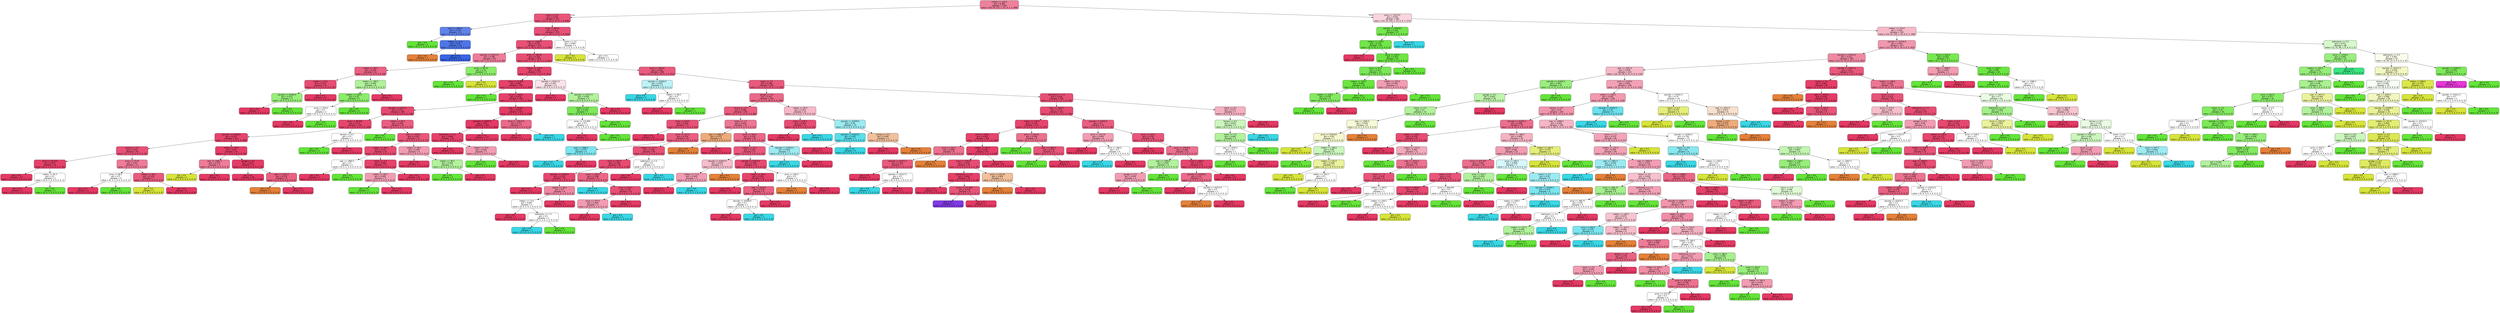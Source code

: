 digraph Tree {
node [shape=box, style="filled, rounded", color="black", fontname=helvetica] ;
edge [fontname=helvetica] ;
0 [label="meters <= 124.5\ngini = 0.468\nsamples = 1290\nvalue = [28, 59, 231, 1, 52, 9, 1, 1, 908]", fillcolor="#ee809c"] ;
1 [label="rooms <= 0.5\ngini = 0.236\nsamples = 730\nvalue = [14, 4, 39, 0, 27, 9, 1, 0, 636]", fillcolor="#e95479"] ;
0 -> 1 [labeldistance=2.5, labelangle=45, headlabel="True"] ;
2 [label="year <= 1960.0\ngini = 0.314\nsamples = 11\nvalue = [1, 0, 1, 0, 0, 9, 0, 0, 0]", fillcolor="#6183ea"] ;
1 -> 2 ;
3 [label="gini = 0.0\nsamples = 1\nvalue = [0, 0, 1, 0, 0, 0, 0, 0, 0]", fillcolor="#64e539"] ;
2 -> 3 ;
4 [label="meters <= 27.0\ngini = 0.18\nsamples = 10\nvalue = [1, 0, 0, 0, 0, 9, 0, 0, 0]", fillcolor="#4f75e8"] ;
2 -> 4 ;
5 [label="gini = 0.0\nsamples = 1\nvalue = [1, 0, 0, 0, 0, 0, 0, 0, 0]", fillcolor="#e58139"] ;
4 -> 5 ;
6 [label="gini = 0.0\nsamples = 9\nvalue = [0, 0, 0, 0, 0, 9, 0, 0, 0]", fillcolor="#3964e5"] ;
4 -> 6 ;
7 [label="price <= 664.9\ngini = 0.213\nsamples = 719\nvalue = [13, 4, 38, 0, 27, 0, 1, 0, 636]", fillcolor="#e85177"] ;
1 -> 7 ;
8 [label="year <= 1958.5\ngini = 0.207\nsamples = 716\nvalue = [12, 3, 38, 0, 26, 0, 1, 0, 636]", fillcolor="#e85076"] ;
7 -> 8 ;
9 [label="zipcode <= 41013.5\ngini = 0.396\nsamples = 46\nvalue = [0, 1, 11, 0, 0, 0, 0, 0, 34]", fillcolor="#ee7d99"] ;
8 -> 9 ;
10 [label="meters <= 96.5\ngini = 0.283\nsamples = 41\nvalue = [0, 0, 7, 0, 0, 0, 0, 0, 34]", fillcolor="#ea6284"] ;
9 -> 10 ;
11 [label="meters <= 53.5\ngini = 0.157\nsamples = 35\nvalue = [0, 0, 3, 0, 0, 0, 0, 0, 32]", fillcolor="#e74c73"] ;
10 -> 11 ;
12 [label="zipcode <= 41004.0\ngini = 0.375\nsamples = 4\nvalue = [0, 0, 3, 0, 0, 0, 0, 0, 1]", fillcolor="#98ee7b"] ;
11 -> 12 ;
13 [label="gini = 0.0\nsamples = 1\nvalue = [0, 0, 0, 0, 0, 0, 0, 0, 1]", fillcolor="#e53964"] ;
12 -> 13 ;
14 [label="gini = 0.0\nsamples = 3\nvalue = [0, 0, 3, 0, 0, 0, 0, 0, 0]", fillcolor="#64e539"] ;
12 -> 14 ;
15 [label="gini = 0.0\nsamples = 31\nvalue = [0, 0, 0, 0, 0, 0, 0, 0, 31]", fillcolor="#e53964"] ;
11 -> 15 ;
16 [label="meters <= 106.5\ngini = 0.444\nsamples = 6\nvalue = [0, 0, 4, 0, 0, 0, 0, 0, 2]", fillcolor="#b2f29c"] ;
10 -> 16 ;
17 [label="meters <= 102.0\ngini = 0.32\nsamples = 5\nvalue = [0, 0, 4, 0, 0, 0, 0, 0, 1]", fillcolor="#8bec6a"] ;
16 -> 17 ;
18 [label="price <= 255.0\ngini = 0.5\nsamples = 2\nvalue = [0, 0, 1, 0, 0, 0, 0, 0, 1]", fillcolor="#ffffff"] ;
17 -> 18 ;
19 [label="gini = 0.0\nsamples = 1\nvalue = [0, 0, 0, 0, 0, 0, 0, 0, 1]", fillcolor="#e53964"] ;
18 -> 19 ;
20 [label="gini = 0.0\nsamples = 1\nvalue = [0, 0, 1, 0, 0, 0, 0, 0, 0]", fillcolor="#64e539"] ;
18 -> 20 ;
21 [label="gini = 0.0\nsamples = 3\nvalue = [0, 0, 3, 0, 0, 0, 0, 0, 0]", fillcolor="#64e539"] ;
17 -> 21 ;
22 [label="gini = 0.0\nsamples = 1\nvalue = [0, 0, 0, 0, 0, 0, 0, 0, 1]", fillcolor="#e53964"] ;
16 -> 22 ;
23 [label="price <= 99.75\ngini = 0.32\nsamples = 5\nvalue = [0, 1, 4, 0, 0, 0, 0, 0, 0]", fillcolor="#8bec6a"] ;
9 -> 23 ;
24 [label="gini = 0.0\nsamples = 4\nvalue = [0, 0, 4, 0, 0, 0, 0, 0, 0]", fillcolor="#64e539"] ;
23 -> 24 ;
25 [label="gini = 0.0\nsamples = 1\nvalue = [0, 1, 0, 0, 0, 0, 0, 0, 0]", fillcolor="#d7e539"] ;
23 -> 25 ;
26 [label="price <= 186.95\ngini = 0.189\nsamples = 670\nvalue = [12, 2, 27, 0, 26, 0, 1, 0, 602]", fillcolor="#e84e74"] ;
8 -> 26 ;
27 [label="meters <= 119.0\ngini = 0.108\nsamples = 372\nvalue = [1, 2, 17, 0, 1, 0, 0, 0, 351]", fillcolor="#e7456d"] ;
26 -> 27 ;
28 [label="price <= 31.995\ngini = 0.081\nsamples = 359\nvalue = [1, 2, 11, 0, 1, 0, 0, 0, 344]", fillcolor="#e6426b"] ;
27 -> 28 ;
29 [label="gini = 0.0\nsamples = 1\nvalue = [0, 0, 1, 0, 0, 0, 0, 0, 0]", fillcolor="#64e539"] ;
28 -> 29 ;
30 [label="price <= 100.6\ngini = 0.076\nsamples = 358\nvalue = [1, 2, 10, 0, 1, 0, 0, 0, 344]", fillcolor="#e6416a"] ;
28 -> 30 ;
31 [label="zipcode <= 41015.5\ngini = 0.152\nsamples = 148\nvalue = [1, 2, 9, 0, 0, 0, 0, 0, 136]", fillcolor="#e74a71"] ;
30 -> 31 ;
32 [label="price <= 99.995\ngini = 0.115\nsamples = 116\nvalue = [1, 2, 4, 0, 0, 0, 0, 0, 109]", fillcolor="#e7456e"] ;
31 -> 32 ;
33 [label="zipcode <= 41006.5\ngini = 0.101\nsamples = 114\nvalue = [1, 2, 3, 0, 0, 0, 0, 0, 108]", fillcolor="#e6446c"] ;
32 -> 33 ;
34 [label="terrace <= 0.5\ngini = 0.202\nsamples = 36\nvalue = [0, 1, 3, 0, 0, 0, 0, 0, 32]", fillcolor="#e85177"] ;
33 -> 34 ;
35 [label="price <= 93.525\ngini = 0.077\nsamples = 25\nvalue = [0, 0, 1, 0, 0, 0, 0, 0, 24]", fillcolor="#e6416a"] ;
34 -> 35 ;
36 [label="gini = 0.0\nsamples = 23\nvalue = [0, 0, 0, 0, 0, 0, 0, 0, 23]", fillcolor="#e53964"] ;
35 -> 36 ;
37 [label="meters <= 81.5\ngini = 0.5\nsamples = 2\nvalue = [0, 0, 1, 0, 0, 0, 0, 0, 1]", fillcolor="#ffffff"] ;
35 -> 37 ;
38 [label="gini = 0.0\nsamples = 1\nvalue = [0, 0, 0, 0, 0, 0, 0, 0, 1]", fillcolor="#e53964"] ;
37 -> 38 ;
39 [label="gini = 0.0\nsamples = 1\nvalue = [0, 0, 1, 0, 0, 0, 0, 0, 0]", fillcolor="#64e539"] ;
37 -> 39 ;
40 [label="price <= 70.45\ngini = 0.43\nsamples = 11\nvalue = [0, 1, 2, 0, 0, 0, 0, 0, 8]", fillcolor="#ee7b98"] ;
34 -> 40 ;
41 [label="price <= 68.5\ngini = 0.5\nsamples = 4\nvalue = [0, 0, 2, 0, 0, 0, 0, 0, 2]", fillcolor="#ffffff"] ;
40 -> 41 ;
42 [label="gini = 0.0\nsamples = 2\nvalue = [0, 0, 0, 0, 0, 0, 0, 0, 2]", fillcolor="#e53964"] ;
41 -> 42 ;
43 [label="gini = 0.0\nsamples = 2\nvalue = [0, 0, 2, 0, 0, 0, 0, 0, 0]", fillcolor="#64e539"] ;
41 -> 43 ;
44 [label="meters <= 69.5\ngini = 0.245\nsamples = 7\nvalue = [0, 1, 0, 0, 0, 0, 0, 0, 6]", fillcolor="#e95a7e"] ;
40 -> 44 ;
45 [label="gini = 0.0\nsamples = 1\nvalue = [0, 1, 0, 0, 0, 0, 0, 0, 0]", fillcolor="#d7e539"] ;
44 -> 45 ;
46 [label="gini = 0.0\nsamples = 6\nvalue = [0, 0, 0, 0, 0, 0, 0, 0, 6]", fillcolor="#e53964"] ;
44 -> 46 ;
47 [label="meters <= 50.5\ngini = 0.05\nsamples = 78\nvalue = [1, 1, 0, 0, 0, 0, 0, 0, 76]", fillcolor="#e63e68"] ;
33 -> 47 ;
48 [label="year <= 1962.5\ngini = 0.375\nsamples = 4\nvalue = [0, 1, 0, 0, 0, 0, 0, 0, 3]", fillcolor="#ee7b98"] ;
47 -> 48 ;
49 [label="gini = 0.0\nsamples = 1\nvalue = [0, 1, 0, 0, 0, 0, 0, 0, 0]", fillcolor="#d7e539"] ;
48 -> 49 ;
50 [label="gini = 0.0\nsamples = 3\nvalue = [0, 0, 0, 0, 0, 0, 0, 0, 3]", fillcolor="#e53964"] ;
48 -> 50 ;
51 [label="garage <= 0.5\ngini = 0.027\nsamples = 74\nvalue = [1, 0, 0, 0, 0, 0, 0, 0, 73]", fillcolor="#e53c66"] ;
47 -> 51 ;
52 [label="gini = 0.0\nsamples = 68\nvalue = [0, 0, 0, 0, 0, 0, 0, 0, 68]", fillcolor="#e53964"] ;
51 -> 52 ;
53 [label="year <= 1971.5\ngini = 0.278\nsamples = 6\nvalue = [1, 0, 0, 0, 0, 0, 0, 0, 5]", fillcolor="#ea6183"] ;
51 -> 53 ;
54 [label="gini = 0.0\nsamples = 1\nvalue = [1, 0, 0, 0, 0, 0, 0, 0, 0]", fillcolor="#e58139"] ;
53 -> 54 ;
55 [label="gini = 0.0\nsamples = 5\nvalue = [0, 0, 0, 0, 0, 0, 0, 0, 5]", fillcolor="#e53964"] ;
53 -> 55 ;
56 [label="terrace <= 0.5\ngini = 0.5\nsamples = 2\nvalue = [0, 0, 1, 0, 0, 0, 0, 0, 1]", fillcolor="#ffffff"] ;
32 -> 56 ;
57 [label="gini = 0.0\nsamples = 1\nvalue = [0, 0, 1, 0, 0, 0, 0, 0, 0]", fillcolor="#64e539"] ;
56 -> 57 ;
58 [label="gini = 0.0\nsamples = 1\nvalue = [0, 0, 0, 0, 0, 0, 0, 0, 1]", fillcolor="#e53964"] ;
56 -> 58 ;
59 [label="meters <= 49.0\ngini = 0.264\nsamples = 32\nvalue = [0, 0, 5, 0, 0, 0, 0, 0, 27]", fillcolor="#ea5e81"] ;
31 -> 59 ;
60 [label="gini = 0.0\nsamples = 1\nvalue = [0, 0, 1, 0, 0, 0, 0, 0, 0]", fillcolor="#64e539"] ;
59 -> 60 ;
61 [label="year <= 1979.5\ngini = 0.225\nsamples = 31\nvalue = [0, 0, 4, 0, 0, 0, 0, 0, 27]", fillcolor="#e9567b"] ;
59 -> 61 ;
62 [label="meters <= 64.5\ngini = 0.147\nsamples = 25\nvalue = [0, 0, 2, 0, 0, 0, 0, 0, 23]", fillcolor="#e74a71"] ;
61 -> 62 ;
63 [label="year <= 1964.5\ngini = 0.5\nsamples = 2\nvalue = [0, 0, 1, 0, 0, 0, 0, 0, 1]", fillcolor="#ffffff"] ;
62 -> 63 ;
64 [label="gini = 0.0\nsamples = 1\nvalue = [0, 0, 0, 0, 0, 0, 0, 0, 1]", fillcolor="#e53964"] ;
63 -> 64 ;
65 [label="gini = 0.0\nsamples = 1\nvalue = [0, 0, 1, 0, 0, 0, 0, 0, 0]", fillcolor="#64e539"] ;
63 -> 65 ;
66 [label="rooms <= 2.5\ngini = 0.083\nsamples = 23\nvalue = [0, 0, 1, 0, 0, 0, 0, 0, 22]", fillcolor="#e6426b"] ;
62 -> 66 ;
67 [label="meters <= 80.5\ngini = 0.444\nsamples = 3\nvalue = [0, 0, 1, 0, 0, 0, 0, 0, 2]", fillcolor="#f29cb2"] ;
66 -> 67 ;
68 [label="gini = 0.0\nsamples = 1\nvalue = [0, 0, 1, 0, 0, 0, 0, 0, 0]", fillcolor="#64e539"] ;
67 -> 68 ;
69 [label="gini = 0.0\nsamples = 2\nvalue = [0, 0, 0, 0, 0, 0, 0, 0, 2]", fillcolor="#e53964"] ;
67 -> 69 ;
70 [label="gini = 0.0\nsamples = 20\nvalue = [0, 0, 0, 0, 0, 0, 0, 0, 20]", fillcolor="#e53964"] ;
66 -> 70 ;
71 [label="meters <= 86.5\ngini = 0.444\nsamples = 6\nvalue = [0, 0, 2, 0, 0, 0, 0, 0, 4]", fillcolor="#f29cb2"] ;
61 -> 71 ;
72 [label="gini = 0.0\nsamples = 3\nvalue = [0, 0, 0, 0, 0, 0, 0, 0, 3]", fillcolor="#e53964"] ;
71 -> 72 ;
73 [label="meters <= 96.5\ngini = 0.444\nsamples = 3\nvalue = [0, 0, 2, 0, 0, 0, 0, 0, 1]", fillcolor="#b2f29c"] ;
71 -> 73 ;
74 [label="gini = 0.0\nsamples = 2\nvalue = [0, 0, 2, 0, 0, 0, 0, 0, 0]", fillcolor="#64e539"] ;
73 -> 74 ;
75 [label="gini = 0.0\nsamples = 1\nvalue = [0, 0, 0, 0, 0, 0, 0, 0, 1]", fillcolor="#e53964"] ;
73 -> 75 ;
76 [label="year <= 2019.5\ngini = 0.019\nsamples = 210\nvalue = [0, 0, 1, 0, 1, 0, 0, 0, 208]", fillcolor="#e53b65"] ;
30 -> 76 ;
77 [label="zipcode <= 41005.5\ngini = 0.01\nsamples = 205\nvalue = [0, 0, 1, 0, 0, 0, 0, 0, 204]", fillcolor="#e53a65"] ;
76 -> 77 ;
78 [label="bathrooms <= 1.5\ngini = 0.069\nsamples = 28\nvalue = [0, 0, 1, 0, 0, 0, 0, 0, 27]", fillcolor="#e6406a"] ;
77 -> 78 ;
79 [label="gini = 0.0\nsamples = 25\nvalue = [0, 0, 0, 0, 0, 0, 0, 0, 25]", fillcolor="#e53964"] ;
78 -> 79 ;
80 [label="meters <= 70.0\ngini = 0.444\nsamples = 3\nvalue = [0, 0, 1, 0, 0, 0, 0, 0, 2]", fillcolor="#f29cb2"] ;
78 -> 80 ;
81 [label="gini = 0.0\nsamples = 1\nvalue = [0, 0, 1, 0, 0, 0, 0, 0, 0]", fillcolor="#64e539"] ;
80 -> 81 ;
82 [label="gini = 0.0\nsamples = 2\nvalue = [0, 0, 0, 0, 0, 0, 0, 0, 2]", fillcolor="#e53964"] ;
80 -> 82 ;
83 [label="gini = 0.0\nsamples = 177\nvalue = [0, 0, 0, 0, 0, 0, 0, 0, 177]", fillcolor="#e53964"] ;
77 -> 83 ;
84 [label="price <= 158.425\ngini = 0.32\nsamples = 5\nvalue = [0, 0, 0, 0, 1, 0, 0, 0, 4]", fillcolor="#ec6a8b"] ;
76 -> 84 ;
85 [label="gini = 0.0\nsamples = 4\nvalue = [0, 0, 0, 0, 0, 0, 0, 0, 4]", fillcolor="#e53964"] ;
84 -> 85 ;
86 [label="gini = 0.0\nsamples = 1\nvalue = [0, 0, 0, 0, 1, 0, 0, 0, 0]", fillcolor="#39d7e5"] ;
84 -> 86 ;
87 [label="zipcode <= 41011.5\ngini = 0.497\nsamples = 13\nvalue = [0, 0, 6, 0, 0, 0, 0, 0, 7]", fillcolor="#fbe3e9"] ;
27 -> 87 ;
88 [label="gini = 0.0\nsamples = 4\nvalue = [0, 0, 0, 0, 0, 0, 0, 0, 4]", fillcolor="#e53964"] ;
87 -> 88 ;
89 [label="zipcode <= 41017.5\ngini = 0.444\nsamples = 9\nvalue = [0, 0, 6, 0, 0, 0, 0, 0, 3]", fillcolor="#b2f29c"] ;
87 -> 89 ;
90 [label="rooms <= 3.5\ngini = 0.245\nsamples = 7\nvalue = [0, 0, 6, 0, 0, 0, 0, 0, 1]", fillcolor="#7ee95a"] ;
89 -> 90 ;
91 [label="price <= 112.995\ngini = 0.5\nsamples = 2\nvalue = [0, 0, 1, 0, 0, 0, 0, 0, 1]", fillcolor="#ffffff"] ;
90 -> 91 ;
92 [label="gini = 0.0\nsamples = 1\nvalue = [0, 0, 0, 0, 0, 0, 0, 0, 1]", fillcolor="#e53964"] ;
91 -> 92 ;
93 [label="gini = 0.0\nsamples = 1\nvalue = [0, 0, 1, 0, 0, 0, 0, 0, 0]", fillcolor="#64e539"] ;
91 -> 93 ;
94 [label="gini = 0.0\nsamples = 5\nvalue = [0, 0, 5, 0, 0, 0, 0, 0, 0]", fillcolor="#64e539"] ;
90 -> 94 ;
95 [label="gini = 0.0\nsamples = 2\nvalue = [0, 0, 0, 0, 0, 0, 0, 0, 2]", fillcolor="#e53964"] ;
89 -> 95 ;
96 [label="price <= 189.65\ngini = 0.281\nsamples = 298\nvalue = [11, 0, 10, 0, 25, 0, 1, 0, 251]", fillcolor="#e95b7f"] ;
26 -> 96 ;
97 [label="zipcode <= 41003.5\ngini = 0.625\nsamples = 4\nvalue = [0, 0, 1, 0, 2, 0, 0, 0, 1]", fillcolor="#bdf2f6"] ;
96 -> 97 ;
98 [label="gini = 0.0\nsamples = 2\nvalue = [0, 0, 0, 0, 2, 0, 0, 0, 0]", fillcolor="#39d7e5"] ;
97 -> 98 ;
99 [label="meters <= 89.0\ngini = 0.5\nsamples = 2\nvalue = [0, 0, 1, 0, 0, 0, 0, 0, 1]", fillcolor="#ffffff"] ;
97 -> 99 ;
100 [label="gini = 0.0\nsamples = 1\nvalue = [0, 0, 0, 0, 0, 0, 0, 0, 1]", fillcolor="#e53964"] ;
99 -> 100 ;
101 [label="gini = 0.0\nsamples = 1\nvalue = [0, 0, 1, 0, 0, 0, 0, 0, 0]", fillcolor="#64e539"] ;
99 -> 101 ;
102 [label="rooms <= 2.5\ngini = 0.268\nsamples = 294\nvalue = [11, 0, 9, 0, 23, 0, 1, 0, 250]", fillcolor="#e9597d"] ;
96 -> 102 ;
103 [label="garage <= 0.5\ngini = 0.347\nsamples = 126\nvalue = [7, 0, 1, 0, 18, 0, 0, 0, 100]", fillcolor="#eb6989"] ;
102 -> 103 ;
104 [label="terrace <= 0.5\ngini = 0.284\nsamples = 105\nvalue = [5, 0, 1, 0, 11, 0, 0, 0, 88]", fillcolor="#ea5d80"] ;
103 -> 104 ;
105 [label="price <= 224.0\ngini = 0.203\nsamples = 71\nvalue = [0, 0, 1, 0, 7, 0, 0, 0, 63]", fillcolor="#e85277"] ;
104 -> 105 ;
106 [label="gini = 0.0\nsamples = 21\nvalue = [0, 0, 0, 0, 0, 0, 0, 0, 21]", fillcolor="#e53964"] ;
105 -> 106 ;
107 [label="price <= 237.5\ngini = 0.274\nsamples = 50\nvalue = [0, 0, 1, 0, 7, 0, 0, 0, 42]", fillcolor="#ea5e81"] ;
105 -> 107 ;
108 [label="year <= 1966.0\ngini = 0.375\nsamples = 4\nvalue = [0, 0, 0, 0, 3, 0, 0, 0, 1]", fillcolor="#7be4ee"] ;
107 -> 108 ;
109 [label="gini = 0.0\nsamples = 3\nvalue = [0, 0, 0, 0, 3, 0, 0, 0, 0]", fillcolor="#39d7e5"] ;
108 -> 109 ;
110 [label="gini = 0.0\nsamples = 1\nvalue = [0, 0, 0, 0, 0, 0, 0, 0, 1]", fillcolor="#e53964"] ;
108 -> 110 ;
111 [label="meters <= 117.5\ngini = 0.198\nsamples = 46\nvalue = [0, 0, 1, 0, 4, 0, 0, 0, 41]", fillcolor="#e85176"] ;
107 -> 111 ;
112 [label="price <= 307.0\ngini = 0.168\nsamples = 44\nvalue = [0, 0, 1, 0, 3, 0, 0, 0, 40]", fillcolor="#e84c73"] ;
111 -> 112 ;
113 [label="zipcode <= 41008.0\ngini = 0.116\nsamples = 33\nvalue = [0, 0, 1, 0, 1, 0, 0, 0, 31]", fillcolor="#e7456e"] ;
112 -> 113 ;
114 [label="gini = 0.0\nsamples = 27\nvalue = [0, 0, 0, 0, 0, 0, 0, 0, 27]", fillcolor="#e53964"] ;
113 -> 114 ;
115 [label="meters <= 96.5\ngini = 0.5\nsamples = 6\nvalue = [0, 0, 1, 0, 1, 0, 0, 0, 4]", fillcolor="#ef88a2"] ;
113 -> 115 ;
116 [label="meters <= 73.5\ngini = 0.667\nsamples = 3\nvalue = [0, 0, 1, 0, 1, 0, 0, 0, 1]", fillcolor="#ffffff"] ;
115 -> 116 ;
117 [label="gini = 0.0\nsamples = 1\nvalue = [0, 0, 0, 0, 0, 0, 0, 0, 1]", fillcolor="#e53964"] ;
116 -> 117 ;
118 [label="bathrooms <= 1.5\ngini = 0.5\nsamples = 2\nvalue = [0, 0, 1, 0, 1, 0, 0, 0, 0]", fillcolor="#ffffff"] ;
116 -> 118 ;
119 [label="gini = 0.0\nsamples = 1\nvalue = [0, 0, 0, 0, 1, 0, 0, 0, 0]", fillcolor="#39d7e5"] ;
118 -> 119 ;
120 [label="gini = 0.0\nsamples = 1\nvalue = [0, 0, 1, 0, 0, 0, 0, 0, 0]", fillcolor="#64e539"] ;
118 -> 120 ;
121 [label="gini = 0.0\nsamples = 3\nvalue = [0, 0, 0, 0, 0, 0, 0, 0, 3]", fillcolor="#e53964"] ;
115 -> 121 ;
122 [label="price <= 319.5\ngini = 0.298\nsamples = 11\nvalue = [0, 0, 0, 0, 2, 0, 0, 0, 9]", fillcolor="#eb6586"] ;
112 -> 122 ;
123 [label="gini = 0.0\nsamples = 1\nvalue = [0, 0, 0, 0, 1, 0, 0, 0, 0]", fillcolor="#39d7e5"] ;
122 -> 123 ;
124 [label="price <= 342.5\ngini = 0.18\nsamples = 10\nvalue = [0, 0, 0, 0, 1, 0, 0, 0, 9]", fillcolor="#e84f75"] ;
122 -> 124 ;
125 [label="price <= 335.0\ngini = 0.444\nsamples = 3\nvalue = [0, 0, 0, 0, 1, 0, 0, 0, 2]", fillcolor="#f29cb2"] ;
124 -> 125 ;
126 [label="gini = 0.0\nsamples = 2\nvalue = [0, 0, 0, 0, 0, 0, 0, 0, 2]", fillcolor="#e53964"] ;
125 -> 126 ;
127 [label="gini = 0.0\nsamples = 1\nvalue = [0, 0, 0, 0, 1, 0, 0, 0, 0]", fillcolor="#39d7e5"] ;
125 -> 127 ;
128 [label="gini = 0.0\nsamples = 7\nvalue = [0, 0, 0, 0, 0, 0, 0, 0, 7]", fillcolor="#e53964"] ;
124 -> 128 ;
129 [label="bathrooms <= 1.5\ngini = 0.5\nsamples = 2\nvalue = [0, 0, 0, 0, 1, 0, 0, 0, 1]", fillcolor="#ffffff"] ;
111 -> 129 ;
130 [label="gini = 0.0\nsamples = 1\nvalue = [0, 0, 0, 0, 0, 0, 0, 0, 1]", fillcolor="#e53964"] ;
129 -> 130 ;
131 [label="gini = 0.0\nsamples = 1\nvalue = [0, 0, 0, 0, 1, 0, 0, 0, 0]", fillcolor="#39d7e5"] ;
129 -> 131 ;
132 [label="rooms <= 1.5\ngini = 0.424\nsamples = 34\nvalue = [5, 0, 0, 0, 4, 0, 0, 0, 25]", fillcolor="#ed7694"] ;
104 -> 132 ;
133 [label="year <= 1991.0\ngini = 0.375\nsamples = 4\nvalue = [3, 0, 0, 0, 0, 0, 0, 0, 1]", fillcolor="#eeab7b"] ;
132 -> 133 ;
134 [label="gini = 0.0\nsamples = 3\nvalue = [3, 0, 0, 0, 0, 0, 0, 0, 0]", fillcolor="#e58139"] ;
133 -> 134 ;
135 [label="gini = 0.0\nsamples = 1\nvalue = [0, 0, 0, 0, 0, 0, 0, 0, 1]", fillcolor="#e53964"] ;
133 -> 135 ;
136 [label="price <= 392.0\ngini = 0.338\nsamples = 30\nvalue = [2, 0, 0, 0, 4, 0, 0, 0, 24]", fillcolor="#eb6788"] ;
132 -> 136 ;
137 [label="meters <= 73.5\ngini = 0.263\nsamples = 27\nvalue = [2, 0, 0, 0, 2, 0, 0, 0, 23]", fillcolor="#e9597d"] ;
136 -> 137 ;
138 [label="zipcode <= 41007.0\ngini = 0.625\nsamples = 4\nvalue = [1, 0, 0, 0, 1, 0, 0, 0, 2]", fillcolor="#f6bdcb"] ;
137 -> 138 ;
139 [label="meters <= 71.0\ngini = 0.444\nsamples = 3\nvalue = [0, 0, 0, 0, 1, 0, 0, 0, 2]", fillcolor="#f29cb2"] ;
138 -> 139 ;
140 [label="gini = 0.0\nsamples = 2\nvalue = [0, 0, 0, 0, 0, 0, 0, 0, 2]", fillcolor="#e53964"] ;
139 -> 140 ;
141 [label="gini = 0.0\nsamples = 1\nvalue = [0, 0, 0, 0, 1, 0, 0, 0, 0]", fillcolor="#39d7e5"] ;
139 -> 141 ;
142 [label="gini = 0.0\nsamples = 1\nvalue = [1, 0, 0, 0, 0, 0, 0, 0, 0]", fillcolor="#e58139"] ;
138 -> 142 ;
143 [label="zipcode <= 41012.0\ngini = 0.163\nsamples = 23\nvalue = [1, 0, 0, 0, 1, 0, 0, 0, 21]", fillcolor="#e74b72"] ;
137 -> 143 ;
144 [label="meters <= 98.0\ngini = 0.091\nsamples = 21\nvalue = [0, 0, 0, 0, 1, 0, 0, 0, 20]", fillcolor="#e6436c"] ;
143 -> 144 ;
145 [label="gini = 0.0\nsamples = 15\nvalue = [0, 0, 0, 0, 0, 0, 0, 0, 15]", fillcolor="#e53964"] ;
144 -> 145 ;
146 [label="year <= 1979.0\ngini = 0.278\nsamples = 6\nvalue = [0, 0, 0, 0, 1, 0, 0, 0, 5]", fillcolor="#ea6183"] ;
144 -> 146 ;
147 [label="zipcode <= 41006.0\ngini = 0.5\nsamples = 2\nvalue = [0, 0, 0, 0, 1, 0, 0, 0, 1]", fillcolor="#ffffff"] ;
146 -> 147 ;
148 [label="gini = 0.0\nsamples = 1\nvalue = [0, 0, 0, 0, 0, 0, 0, 0, 1]", fillcolor="#e53964"] ;
147 -> 148 ;
149 [label="gini = 0.0\nsamples = 1\nvalue = [0, 0, 0, 0, 1, 0, 0, 0, 0]", fillcolor="#39d7e5"] ;
147 -> 149 ;
150 [label="gini = 0.0\nsamples = 4\nvalue = [0, 0, 0, 0, 0, 0, 0, 0, 4]", fillcolor="#e53964"] ;
146 -> 150 ;
151 [label="price <= 342.0\ngini = 0.5\nsamples = 2\nvalue = [1, 0, 0, 0, 0, 0, 0, 0, 1]", fillcolor="#ffffff"] ;
143 -> 151 ;
152 [label="gini = 0.0\nsamples = 1\nvalue = [1, 0, 0, 0, 0, 0, 0, 0, 0]", fillcolor="#e58139"] ;
151 -> 152 ;
153 [label="gini = 0.0\nsamples = 1\nvalue = [0, 0, 0, 0, 0, 0, 0, 0, 1]", fillcolor="#e53964"] ;
151 -> 153 ;
154 [label="zipcode <= 41003.0\ngini = 0.444\nsamples = 3\nvalue = [0, 0, 0, 0, 2, 0, 0, 0, 1]", fillcolor="#9cebf2"] ;
136 -> 154 ;
155 [label="gini = 0.0\nsamples = 2\nvalue = [0, 0, 0, 0, 2, 0, 0, 0, 0]", fillcolor="#39d7e5"] ;
154 -> 155 ;
156 [label="gini = 0.0\nsamples = 1\nvalue = [0, 0, 0, 0, 0, 0, 0, 0, 1]", fillcolor="#e53964"] ;
154 -> 156 ;
157 [label="meters <= 83.5\ngini = 0.553\nsamples = 21\nvalue = [2, 0, 0, 0, 7, 0, 0, 0, 12]", fillcolor="#f6b8c8"] ;
103 -> 157 ;
158 [label="price <= 370.0\ngini = 0.165\nsamples = 11\nvalue = [0, 0, 0, 0, 1, 0, 0, 0, 10]", fillcolor="#e84d74"] ;
157 -> 158 ;
159 [label="gini = 0.0\nsamples = 10\nvalue = [0, 0, 0, 0, 0, 0, 0, 0, 10]", fillcolor="#e53964"] ;
158 -> 159 ;
160 [label="gini = 0.0\nsamples = 1\nvalue = [0, 0, 0, 0, 1, 0, 0, 0, 0]", fillcolor="#39d7e5"] ;
158 -> 160 ;
161 [label="zipcode <= 41009.5\ngini = 0.56\nsamples = 10\nvalue = [2, 0, 0, 0, 6, 0, 0, 0, 2]", fillcolor="#9cebf2"] ;
157 -> 161 ;
162 [label="zipcode <= 41002.0\ngini = 0.245\nsamples = 7\nvalue = [0, 0, 0, 0, 6, 0, 0, 0, 1]", fillcolor="#5adee9"] ;
161 -> 162 ;
163 [label="gini = 0.0\nsamples = 1\nvalue = [0, 0, 0, 0, 0, 0, 0, 0, 1]", fillcolor="#e53964"] ;
162 -> 163 ;
164 [label="gini = 0.0\nsamples = 6\nvalue = [0, 0, 0, 0, 6, 0, 0, 0, 0]", fillcolor="#39d7e5"] ;
162 -> 164 ;
165 [label="terrace <= 0.5\ngini = 0.444\nsamples = 3\nvalue = [2, 0, 0, 0, 0, 0, 0, 0, 1]", fillcolor="#f2c09c"] ;
161 -> 165 ;
166 [label="gini = 0.0\nsamples = 1\nvalue = [0, 0, 0, 0, 0, 0, 0, 0, 1]", fillcolor="#e53964"] ;
165 -> 166 ;
167 [label="gini = 0.0\nsamples = 2\nvalue = [2, 0, 0, 0, 0, 0, 0, 0, 0]", fillcolor="#e58139"] ;
165 -> 167 ;
168 [label="bathrooms <= 2.5\ngini = 0.199\nsamples = 168\nvalue = [4, 0, 8, 0, 5, 0, 1, 0, 150]", fillcolor="#e84f75"] ;
102 -> 168 ;
169 [label="year <= 1987.5\ngini = 0.175\nsamples = 161\nvalue = [4, 0, 6, 0, 4, 0, 1, 0, 146]", fillcolor="#e84c73"] ;
168 -> 169 ;
170 [label="meters <= 120.5\ngini = 0.118\nsamples = 114\nvalue = [3, 0, 2, 0, 1, 0, 1, 0, 107]", fillcolor="#e7456e"] ;
169 -> 170 ;
171 [label="price <= 193.5\ngini = 0.092\nsamples = 105\nvalue = [3, 0, 0, 0, 1, 0, 1, 0, 100]", fillcolor="#e6436c"] ;
170 -> 171 ;
172 [label="price <= 192.5\ngini = 0.406\nsamples = 8\nvalue = [1, 0, 0, 0, 1, 0, 0, 0, 6]", fillcolor="#ec7290"] ;
171 -> 172 ;
173 [label="zipcode <= 41012.5\ngini = 0.245\nsamples = 7\nvalue = [0, 0, 0, 0, 1, 0, 0, 0, 6]", fillcolor="#e95a7e"] ;
172 -> 173 ;
174 [label="gini = 0.0\nsamples = 5\nvalue = [0, 0, 0, 0, 0, 0, 0, 0, 5]", fillcolor="#e53964"] ;
173 -> 174 ;
175 [label="zipcode <= 41017.5\ngini = 0.5\nsamples = 2\nvalue = [0, 0, 0, 0, 1, 0, 0, 0, 1]", fillcolor="#ffffff"] ;
173 -> 175 ;
176 [label="gini = 0.0\nsamples = 1\nvalue = [0, 0, 0, 0, 1, 0, 0, 0, 0]", fillcolor="#39d7e5"] ;
175 -> 176 ;
177 [label="gini = 0.0\nsamples = 1\nvalue = [0, 0, 0, 0, 0, 0, 0, 0, 1]", fillcolor="#e53964"] ;
175 -> 177 ;
178 [label="gini = 0.0\nsamples = 1\nvalue = [1, 0, 0, 0, 0, 0, 0, 0, 0]", fillcolor="#e58139"] ;
172 -> 178 ;
179 [label="meters <= 91.0\ngini = 0.06\nsamples = 97\nvalue = [2, 0, 0, 0, 0, 0, 1, 0, 94]", fillcolor="#e63f69"] ;
171 -> 179 ;
180 [label="price <= 305.97\ngini = 0.169\nsamples = 33\nvalue = [2, 0, 0, 0, 0, 0, 1, 0, 30]", fillcolor="#e84c73"] ;
179 -> 180 ;
181 [label="bathrooms <= 1.5\ngini = 0.064\nsamples = 30\nvalue = [0, 0, 0, 0, 0, 0, 1, 0, 29]", fillcolor="#e64069"] ;
180 -> 181 ;
182 [label="gini = 0.0\nsamples = 22\nvalue = [0, 0, 0, 0, 0, 0, 0, 0, 22]", fillcolor="#e53964"] ;
181 -> 182 ;
183 [label="price <= 217.969\ngini = 0.219\nsamples = 8\nvalue = [0, 0, 0, 0, 0, 0, 1, 0, 7]", fillcolor="#e9557a"] ;
181 -> 183 ;
184 [label="gini = 0.0\nsamples = 1\nvalue = [0, 0, 0, 0, 0, 0, 1, 0, 0]", fillcolor="#8139e5"] ;
183 -> 184 ;
185 [label="gini = 0.0\nsamples = 7\nvalue = [0, 0, 0, 0, 0, 0, 0, 0, 7]", fillcolor="#e53964"] ;
183 -> 185 ;
186 [label="price <= 316.45\ngini = 0.444\nsamples = 3\nvalue = [2, 0, 0, 0, 0, 0, 0, 0, 1]", fillcolor="#f2c09c"] ;
180 -> 186 ;
187 [label="gini = 0.0\nsamples = 2\nvalue = [2, 0, 0, 0, 0, 0, 0, 0, 0]", fillcolor="#e58139"] ;
186 -> 187 ;
188 [label="gini = 0.0\nsamples = 1\nvalue = [0, 0, 0, 0, 0, 0, 0, 0, 1]", fillcolor="#e53964"] ;
186 -> 188 ;
189 [label="gini = 0.0\nsamples = 64\nvalue = [0, 0, 0, 0, 0, 0, 0, 0, 64]", fillcolor="#e53964"] ;
179 -> 189 ;
190 [label="price <= 238.25\ngini = 0.346\nsamples = 9\nvalue = [0, 0, 2, 0, 0, 0, 0, 0, 7]", fillcolor="#ec7290"] ;
170 -> 190 ;
191 [label="gini = 0.0\nsamples = 1\nvalue = [0, 0, 1, 0, 0, 0, 0, 0, 0]", fillcolor="#64e539"] ;
190 -> 191 ;
192 [label="year <= 1961.0\ngini = 0.219\nsamples = 8\nvalue = [0, 0, 1, 0, 0, 0, 0, 0, 7]", fillcolor="#e9557a"] ;
190 -> 192 ;
193 [label="gini = 0.0\nsamples = 1\nvalue = [0, 0, 1, 0, 0, 0, 0, 0, 0]", fillcolor="#64e539"] ;
192 -> 193 ;
194 [label="gini = 0.0\nsamples = 7\nvalue = [0, 0, 0, 0, 0, 0, 0, 0, 7]", fillcolor="#e53964"] ;
192 -> 194 ;
195 [label="zipcode <= 41004.0\ngini = 0.3\nsamples = 47\nvalue = [1, 0, 4, 0, 3, 0, 0, 0, 39]", fillcolor="#ea5e81"] ;
169 -> 195 ;
196 [label="price <= 252.95\ngini = 0.444\nsamples = 9\nvalue = [0, 0, 0, 0, 3, 0, 0, 0, 6]", fillcolor="#f29cb2"] ;
195 -> 196 ;
197 [label="gini = 0.0\nsamples = 3\nvalue = [0, 0, 0, 0, 0, 0, 0, 0, 3]", fillcolor="#e53964"] ;
196 -> 197 ;
198 [label="price <= 284.0\ngini = 0.5\nsamples = 6\nvalue = [0, 0, 0, 0, 3, 0, 0, 0, 3]", fillcolor="#ffffff"] ;
196 -> 198 ;
199 [label="gini = 0.0\nsamples = 3\nvalue = [0, 0, 0, 0, 3, 0, 0, 0, 0]", fillcolor="#39d7e5"] ;
198 -> 199 ;
200 [label="gini = 0.0\nsamples = 3\nvalue = [0, 0, 0, 0, 0, 0, 0, 0, 3]", fillcolor="#e53964"] ;
198 -> 200 ;
201 [label="price <= 249.5\ngini = 0.234\nsamples = 38\nvalue = [1, 0, 4, 0, 0, 0, 0, 0, 33]", fillcolor="#e9567b"] ;
195 -> 201 ;
202 [label="gini = 0.0\nsamples = 16\nvalue = [0, 0, 0, 0, 0, 0, 0, 0, 16]", fillcolor="#e53964"] ;
201 -> 202 ;
203 [label="price <= 279.812\ngini = 0.368\nsamples = 22\nvalue = [1, 0, 4, 0, 0, 0, 0, 0, 17]", fillcolor="#ec708f"] ;
201 -> 203 ;
204 [label="year <= 1994.0\ngini = 0.444\nsamples = 6\nvalue = [0, 0, 4, 0, 0, 0, 0, 0, 2]", fillcolor="#b2f29c"] ;
203 -> 204 ;
205 [label="garage <= 0.5\ngini = 0.444\nsamples = 3\nvalue = [0, 0, 1, 0, 0, 0, 0, 0, 2]", fillcolor="#f29cb2"] ;
204 -> 205 ;
206 [label="gini = 0.0\nsamples = 2\nvalue = [0, 0, 0, 0, 0, 0, 0, 0, 2]", fillcolor="#e53964"] ;
205 -> 206 ;
207 [label="gini = 0.0\nsamples = 1\nvalue = [0, 0, 1, 0, 0, 0, 0, 0, 0]", fillcolor="#64e539"] ;
205 -> 207 ;
208 [label="gini = 0.0\nsamples = 3\nvalue = [0, 0, 3, 0, 0, 0, 0, 0, 0]", fillcolor="#64e539"] ;
204 -> 208 ;
209 [label="price <= 304.5\ngini = 0.117\nsamples = 16\nvalue = [1, 0, 0, 0, 0, 0, 0, 0, 15]", fillcolor="#e7466e"] ;
203 -> 209 ;
210 [label="zipcode <= 41008.0\ngini = 0.32\nsamples = 5\nvalue = [1, 0, 0, 0, 0, 0, 0, 0, 4]", fillcolor="#ec6a8b"] ;
209 -> 210 ;
211 [label="gini = 0.0\nsamples = 3\nvalue = [0, 0, 0, 0, 0, 0, 0, 0, 3]", fillcolor="#e53964"] ;
210 -> 211 ;
212 [label="zipcode <= 41013.5\ngini = 0.5\nsamples = 2\nvalue = [1, 0, 0, 0, 0, 0, 0, 0, 1]", fillcolor="#ffffff"] ;
210 -> 212 ;
213 [label="gini = 0.0\nsamples = 1\nvalue = [1, 0, 0, 0, 0, 0, 0, 0, 0]", fillcolor="#e58139"] ;
212 -> 213 ;
214 [label="gini = 0.0\nsamples = 1\nvalue = [0, 0, 0, 0, 0, 0, 0, 0, 1]", fillcolor="#e53964"] ;
212 -> 214 ;
215 [label="gini = 0.0\nsamples = 11\nvalue = [0, 0, 0, 0, 0, 0, 0, 0, 11]", fillcolor="#e53964"] ;
209 -> 215 ;
216 [label="rooms <= 4.5\ngini = 0.571\nsamples = 7\nvalue = [0, 0, 2, 0, 1, 0, 0, 0, 4]", fillcolor="#f5b0c1"] ;
168 -> 216 ;
217 [label="terrace <= 0.5\ngini = 0.625\nsamples = 4\nvalue = [0, 0, 2, 0, 1, 0, 0, 0, 1]", fillcolor="#cbf6bd"] ;
216 -> 217 ;
218 [label="rooms <= 3.5\ngini = 0.444\nsamples = 3\nvalue = [0, 0, 2, 0, 0, 0, 0, 0, 1]", fillcolor="#b2f29c"] ;
217 -> 218 ;
219 [label="year <= 1974.5\ngini = 0.5\nsamples = 2\nvalue = [0, 0, 1, 0, 0, 0, 0, 0, 1]", fillcolor="#ffffff"] ;
218 -> 219 ;
220 [label="gini = 0.0\nsamples = 1\nvalue = [0, 0, 1, 0, 0, 0, 0, 0, 0]", fillcolor="#64e539"] ;
219 -> 220 ;
221 [label="gini = 0.0\nsamples = 1\nvalue = [0, 0, 0, 0, 0, 0, 0, 0, 1]", fillcolor="#e53964"] ;
219 -> 221 ;
222 [label="gini = 0.0\nsamples = 1\nvalue = [0, 0, 1, 0, 0, 0, 0, 0, 0]", fillcolor="#64e539"] ;
218 -> 222 ;
223 [label="gini = 0.0\nsamples = 1\nvalue = [0, 0, 0, 0, 1, 0, 0, 0, 0]", fillcolor="#39d7e5"] ;
217 -> 223 ;
224 [label="gini = 0.0\nsamples = 3\nvalue = [0, 0, 0, 0, 0, 0, 0, 0, 3]", fillcolor="#e53964"] ;
216 -> 224 ;
225 [label="rooms <= 2.5\ngini = 0.667\nsamples = 3\nvalue = [1, 1, 0, 0, 1, 0, 0, 0, 0]", fillcolor="#ffffff"] ;
7 -> 225 ;
226 [label="gini = 0.0\nsamples = 1\nvalue = [0, 1, 0, 0, 0, 0, 0, 0, 0]", fillcolor="#d7e539"] ;
225 -> 226 ;
227 [label="gini = 0.5\nsamples = 2\nvalue = [1, 0, 0, 0, 1, 0, 0, 0, 0]", fillcolor="#ffffff"] ;
225 -> 227 ;
228 [label="price <= 159.537\ngini = 0.634\nsamples = 560\nvalue = [14, 55, 192, 1, 25, 0, 0, 1, 272]", fillcolor="#f9d4dd"] ;
0 -> 228 [labeldistance=2.5, labelangle=-45, headlabel="False"] ;
229 [label="zipcode <= 41018.0\ngini = 0.163\nsamples = 57\nvalue = [0, 0, 52, 0, 1, 0, 0, 0, 4]", fillcolor="#73e74c"] ;
228 -> 229 ;
230 [label="meters <= 126.0\ngini = 0.133\nsamples = 56\nvalue = [0, 0, 52, 0, 0, 0, 0, 0, 4]", fillcolor="#70e748"] ;
229 -> 230 ;
231 [label="gini = 0.0\nsamples = 1\nvalue = [0, 0, 0, 0, 0, 0, 0, 0, 1]", fillcolor="#e53964"] ;
230 -> 231 ;
232 [label="price <= 105.0\ngini = 0.103\nsamples = 55\nvalue = [0, 0, 52, 0, 0, 0, 0, 0, 3]", fillcolor="#6de644"] ;
230 -> 232 ;
233 [label="price <= 97.0\ngini = 0.227\nsamples = 23\nvalue = [0, 0, 20, 0, 0, 0, 0, 0, 3]", fillcolor="#7be957"] ;
232 -> 233 ;
234 [label="meters <= 143.5\ngini = 0.095\nsamples = 20\nvalue = [0, 0, 19, 0, 0, 0, 0, 0, 1]", fillcolor="#6ce643"] ;
233 -> 234 ;
235 [label="meters <= 139.5\ngini = 0.278\nsamples = 6\nvalue = [0, 0, 5, 0, 0, 0, 0, 0, 1]", fillcolor="#83ea61"] ;
234 -> 235 ;
236 [label="gini = 0.0\nsamples = 5\nvalue = [0, 0, 5, 0, 0, 0, 0, 0, 0]", fillcolor="#64e539"] ;
235 -> 236 ;
237 [label="gini = 0.0\nsamples = 1\nvalue = [0, 0, 0, 0, 0, 0, 0, 0, 1]", fillcolor="#e53964"] ;
235 -> 237 ;
238 [label="gini = 0.0\nsamples = 14\nvalue = [0, 0, 14, 0, 0, 0, 0, 0, 0]", fillcolor="#64e539"] ;
234 -> 238 ;
239 [label="meters <= 197.0\ngini = 0.444\nsamples = 3\nvalue = [0, 0, 1, 0, 0, 0, 0, 0, 2]", fillcolor="#f29cb2"] ;
233 -> 239 ;
240 [label="gini = 0.0\nsamples = 2\nvalue = [0, 0, 0, 0, 0, 0, 0, 0, 2]", fillcolor="#e53964"] ;
239 -> 240 ;
241 [label="gini = 0.0\nsamples = 1\nvalue = [0, 0, 1, 0, 0, 0, 0, 0, 0]", fillcolor="#64e539"] ;
239 -> 241 ;
242 [label="gini = 0.0\nsamples = 32\nvalue = [0, 0, 32, 0, 0, 0, 0, 0, 0]", fillcolor="#64e539"] ;
232 -> 242 ;
243 [label="gini = 0.0\nsamples = 1\nvalue = [0, 0, 0, 0, 1, 0, 0, 0, 0]", fillcolor="#39d7e5"] ;
229 -> 243 ;
244 [label="meters <= 310.0\ngini = 0.624\nsamples = 503\nvalue = [14, 55, 140, 1, 24, 0, 0, 1, 268]", fillcolor="#f6b9c8"] ;
228 -> 244 ;
245 [label="zipcode <= 41019.0\ngini = 0.544\nsamples = 417\nvalue = [13, 23, 94, 0, 24, 0, 0, 0, 263]", fillcolor="#f197ae"] ;
244 -> 245 ;
246 [label="zipcode <= 41010.5\ngini = 0.512\nsamples = 390\nvalue = [13, 22, 70, 0, 24, 0, 0, 0, 261]", fillcolor="#ef89a2"] ;
245 -> 246 ;
247 [label="year <= 1951.0\ngini = 0.636\nsamples = 223\nvalue = [10, 16, 58, 0, 21, 0, 0, 0, 118]", fillcolor="#f6b7c7"] ;
246 -> 247 ;
248 [label="zipcode <= 41004.5\ngini = 0.462\nsamples = 24\nvalue = [1, 4, 17, 0, 0, 0, 0, 0, 2]", fillcolor="#9aee7e"] ;
247 -> 248 ;
249 [label="garage <= 0.5\ngini = 0.602\nsamples = 16\nvalue = [1, 4, 9, 0, 0, 0, 0, 0, 2]", fillcolor="#bef4ac"] ;
248 -> 249 ;
250 [label="rooms <= 4.5\ngini = 0.5\nsamples = 14\nvalue = [1, 4, 9, 0, 0, 0, 0, 0, 0]", fillcolor="#b2f29c"] ;
249 -> 250 ;
251 [label="year <= 1945.0\ngini = 0.594\nsamples = 8\nvalue = [1, 4, 3, 0, 0, 0, 0, 0, 0]", fillcolor="#f7fad7"] ;
250 -> 251 ;
252 [label="price <= 528.625\ngini = 0.49\nsamples = 7\nvalue = [0, 4, 3, 0, 0, 0, 0, 0, 0]", fillcolor="#f5f8ce"] ;
251 -> 252 ;
253 [label="gini = 0.0\nsamples = 2\nvalue = [0, 2, 0, 0, 0, 0, 0, 0, 0]", fillcolor="#d7e539"] ;
252 -> 253 ;
254 [label="meters <= 198.0\ngini = 0.48\nsamples = 5\nvalue = [0, 2, 3, 0, 0, 0, 0, 0, 0]", fillcolor="#cbf6bd"] ;
252 -> 254 ;
255 [label="gini = 0.0\nsamples = 2\nvalue = [0, 0, 2, 0, 0, 0, 0, 0, 0]", fillcolor="#64e539"] ;
254 -> 255 ;
256 [label="meters <= 232.5\ngini = 0.444\nsamples = 3\nvalue = [0, 2, 1, 0, 0, 0, 0, 0, 0]", fillcolor="#ebf29c"] ;
254 -> 256 ;
257 [label="gini = 0.0\nsamples = 1\nvalue = [0, 1, 0, 0, 0, 0, 0, 0, 0]", fillcolor="#d7e539"] ;
256 -> 257 ;
258 [label="meters <= 243.5\ngini = 0.5\nsamples = 2\nvalue = [0, 1, 1, 0, 0, 0, 0, 0, 0]", fillcolor="#ffffff"] ;
256 -> 258 ;
259 [label="gini = 0.0\nsamples = 1\nvalue = [0, 0, 1, 0, 0, 0, 0, 0, 0]", fillcolor="#64e539"] ;
258 -> 259 ;
260 [label="gini = 0.0\nsamples = 1\nvalue = [0, 1, 0, 0, 0, 0, 0, 0, 0]", fillcolor="#d7e539"] ;
258 -> 260 ;
261 [label="gini = 0.0\nsamples = 1\nvalue = [1, 0, 0, 0, 0, 0, 0, 0, 0]", fillcolor="#e58139"] ;
251 -> 261 ;
262 [label="gini = 0.0\nsamples = 6\nvalue = [0, 0, 6, 0, 0, 0, 0, 0, 0]", fillcolor="#64e539"] ;
250 -> 262 ;
263 [label="gini = 0.0\nsamples = 2\nvalue = [0, 0, 0, 0, 0, 0, 0, 0, 2]", fillcolor="#e53964"] ;
249 -> 263 ;
264 [label="gini = 0.0\nsamples = 8\nvalue = [0, 0, 8, 0, 0, 0, 0, 0, 0]", fillcolor="#64e539"] ;
248 -> 264 ;
265 [label="price <= 1150.0\ngini = 0.601\nsamples = 199\nvalue = [9, 12, 41, 0, 21, 0, 0, 0, 116]", fillcolor="#f3a1b5"] ;
247 -> 265 ;
266 [label="meters <= 292.0\ngini = 0.567\nsamples = 189\nvalue = [6, 9, 39, 0, 19, 0, 0, 0, 116]", fillcolor="#f299af"] ;
265 -> 266 ;
267 [label="terrace <= 0.5\ngini = 0.55\nsamples = 184\nvalue = [6, 9, 38, 0, 15, 0, 0, 0, 116]", fillcolor="#f195ac"] ;
266 -> 267 ;
268 [label="zipcode <= 41005.5\ngini = 0.396\nsamples = 76\nvalue = [1, 4, 10, 0, 3, 0, 0, 0, 58]", fillcolor="#ec6f8e"] ;
267 -> 268 ;
269 [label="meters <= 198.5\ngini = 0.156\nsamples = 47\nvalue = [0, 0, 4, 0, 0, 0, 0, 0, 43]", fillcolor="#e74b72"] ;
268 -> 269 ;
270 [label="gini = 0.0\nsamples = 36\nvalue = [0, 0, 0, 0, 0, 0, 0, 0, 36]", fillcolor="#e53964"] ;
269 -> 270 ;
271 [label="meters <= 215.0\ngini = 0.463\nsamples = 11\nvalue = [0, 0, 4, 0, 0, 0, 0, 0, 7]", fillcolor="#f4aabd"] ;
269 -> 271 ;
272 [label="gini = 0.0\nsamples = 2\nvalue = [0, 0, 2, 0, 0, 0, 0, 0, 0]", fillcolor="#64e539"] ;
271 -> 272 ;
273 [label="year <= 1971.0\ngini = 0.346\nsamples = 9\nvalue = [0, 0, 2, 0, 0, 0, 0, 0, 7]", fillcolor="#ec7290"] ;
271 -> 273 ;
274 [label="rooms <= 7.5\ngini = 0.219\nsamples = 8\nvalue = [0, 0, 1, 0, 0, 0, 0, 0, 7]", fillcolor="#e9557a"] ;
273 -> 274 ;
275 [label="gini = 0.0\nsamples = 6\nvalue = [0, 0, 0, 0, 0, 0, 0, 0, 6]", fillcolor="#e53964"] ;
274 -> 275 ;
276 [label="meters <= 246.0\ngini = 0.5\nsamples = 2\nvalue = [0, 0, 1, 0, 0, 0, 0, 0, 1]", fillcolor="#ffffff"] ;
274 -> 276 ;
277 [label="gini = 0.0\nsamples = 1\nvalue = [0, 0, 0, 0, 0, 0, 0, 0, 1]", fillcolor="#e53964"] ;
276 -> 277 ;
278 [label="gini = 0.0\nsamples = 1\nvalue = [0, 0, 1, 0, 0, 0, 0, 0, 0]", fillcolor="#64e539"] ;
276 -> 278 ;
279 [label="gini = 0.0\nsamples = 1\nvalue = [0, 0, 1, 0, 0, 0, 0, 0, 0]", fillcolor="#64e539"] ;
273 -> 279 ;
280 [label="meters <= 180.5\ngini = 0.659\nsamples = 29\nvalue = [1, 4, 6, 0, 3, 0, 0, 0, 15]", fillcolor="#f5b2c2"] ;
268 -> 280 ;
281 [label="garage <= 0.5\ngini = 0.582\nsamples = 25\nvalue = [1, 1, 5, 0, 3, 0, 0, 0, 15]", fillcolor="#f29cb2"] ;
280 -> 281 ;
282 [label="price <= 475.555\ngini = 0.364\nsamples = 18\nvalue = [0, 1, 3, 0, 0, 0, 0, 0, 14]", fillcolor="#ec6e8d"] ;
281 -> 282 ;
283 [label="rooms <= 4.5\ngini = 0.24\nsamples = 15\nvalue = [0, 1, 1, 0, 0, 0, 0, 0, 13]", fillcolor="#e9557a"] ;
282 -> 283 ;
284 [label="year <= 1959.5\ngini = 0.142\nsamples = 13\nvalue = [0, 1, 0, 0, 0, 0, 0, 0, 12]", fillcolor="#e74971"] ;
283 -> 284 ;
285 [label="meters <= 156.5\ngini = 0.5\nsamples = 2\nvalue = [0, 1, 0, 0, 0, 0, 0, 0, 1]", fillcolor="#ffffff"] ;
284 -> 285 ;
286 [label="gini = 0.0\nsamples = 1\nvalue = [0, 0, 0, 0, 0, 0, 0, 0, 1]", fillcolor="#e53964"] ;
285 -> 286 ;
287 [label="gini = 0.0\nsamples = 1\nvalue = [0, 1, 0, 0, 0, 0, 0, 0, 0]", fillcolor="#d7e539"] ;
285 -> 287 ;
288 [label="gini = 0.0\nsamples = 11\nvalue = [0, 0, 0, 0, 0, 0, 0, 0, 11]", fillcolor="#e53964"] ;
284 -> 288 ;
289 [label="price <= 386.839\ngini = 0.5\nsamples = 2\nvalue = [0, 0, 1, 0, 0, 0, 0, 0, 1]", fillcolor="#ffffff"] ;
283 -> 289 ;
290 [label="gini = 0.0\nsamples = 1\nvalue = [0, 0, 1, 0, 0, 0, 0, 0, 0]", fillcolor="#64e539"] ;
289 -> 290 ;
291 [label="gini = 0.0\nsamples = 1\nvalue = [0, 0, 0, 0, 0, 0, 0, 0, 1]", fillcolor="#e53964"] ;
289 -> 291 ;
292 [label="price <= 562.5\ngini = 0.444\nsamples = 3\nvalue = [0, 0, 2, 0, 0, 0, 0, 0, 1]", fillcolor="#b2f29c"] ;
282 -> 292 ;
293 [label="gini = 0.0\nsamples = 2\nvalue = [0, 0, 2, 0, 0, 0, 0, 0, 0]", fillcolor="#64e539"] ;
292 -> 293 ;
294 [label="gini = 0.0\nsamples = 1\nvalue = [0, 0, 0, 0, 0, 0, 0, 0, 1]", fillcolor="#e53964"] ;
292 -> 294 ;
295 [label="price <= 290.5\ngini = 0.694\nsamples = 7\nvalue = [1, 0, 2, 0, 3, 0, 0, 0, 1]", fillcolor="#d7f7fa"] ;
281 -> 295 ;
296 [label="gini = 0.0\nsamples = 2\nvalue = [0, 0, 2, 0, 0, 0, 0, 0, 0]", fillcolor="#64e539"] ;
295 -> 296 ;
297 [label="rooms <= 3.5\ngini = 0.56\nsamples = 5\nvalue = [1, 0, 0, 0, 3, 0, 0, 0, 1]", fillcolor="#9cebf2"] ;
295 -> 297 ;
298 [label="zipcode <= 41009.5\ngini = 0.375\nsamples = 4\nvalue = [0, 0, 0, 0, 3, 0, 0, 0, 1]", fillcolor="#7be4ee"] ;
297 -> 298 ;
299 [label="meters <= 158.5\ngini = 0.5\nsamples = 2\nvalue = [0, 0, 0, 0, 1, 0, 0, 0, 1]", fillcolor="#ffffff"] ;
298 -> 299 ;
300 [label="gini = 0.0\nsamples = 1\nvalue = [0, 0, 0, 0, 1, 0, 0, 0, 0]", fillcolor="#39d7e5"] ;
299 -> 300 ;
301 [label="gini = 0.0\nsamples = 1\nvalue = [0, 0, 0, 0, 0, 0, 0, 0, 1]", fillcolor="#e53964"] ;
299 -> 301 ;
302 [label="gini = 0.0\nsamples = 2\nvalue = [0, 0, 0, 0, 2, 0, 0, 0, 0]", fillcolor="#39d7e5"] ;
298 -> 302 ;
303 [label="gini = 0.0\nsamples = 1\nvalue = [1, 0, 0, 0, 0, 0, 0, 0, 0]", fillcolor="#e58139"] ;
297 -> 303 ;
304 [label="meters <= 262.0\ngini = 0.375\nsamples = 4\nvalue = [0, 3, 1, 0, 0, 0, 0, 0, 0]", fillcolor="#e4ee7b"] ;
280 -> 304 ;
305 [label="gini = 0.0\nsamples = 3\nvalue = [0, 3, 0, 0, 0, 0, 0, 0, 0]", fillcolor="#d7e539"] ;
304 -> 305 ;
306 [label="gini = 0.0\nsamples = 1\nvalue = [0, 0, 1, 0, 0, 0, 0, 0, 0]", fillcolor="#64e539"] ;
304 -> 306 ;
307 [label="year <= 1996.5\ngini = 0.628\nsamples = 108\nvalue = [5, 5, 28, 0, 12, 0, 0, 0, 58]", fillcolor="#f5b5c5"] ;
267 -> 307 ;
308 [label="rooms <= 7.5\ngini = 0.575\nsamples = 96\nvalue = [4, 3, 24, 0, 8, 0, 0, 0, 57]", fillcolor="#f3a4b8"] ;
307 -> 308 ;
309 [label="meters <= 125.5\ngini = 0.558\nsamples = 94\nvalue = [4, 1, 24, 0, 8, 0, 0, 0, 57]", fillcolor="#f3a2b6"] ;
308 -> 309 ;
310 [label="year <= 1982.5\ngini = 0.444\nsamples = 3\nvalue = [1, 0, 0, 0, 2, 0, 0, 0, 0]", fillcolor="#9cebf2"] ;
309 -> 310 ;
311 [label="gini = 0.0\nsamples = 2\nvalue = [0, 0, 0, 0, 2, 0, 0, 0, 0]", fillcolor="#39d7e5"] ;
310 -> 311 ;
312 [label="gini = 0.0\nsamples = 1\nvalue = [1, 0, 0, 0, 0, 0, 0, 0, 0]", fillcolor="#e58139"] ;
310 -> 312 ;
313 [label="year <= 1964.0\ngini = 0.533\nsamples = 91\nvalue = [3, 1, 24, 0, 6, 0, 0, 0, 57]", fillcolor="#f29db3"] ;
309 -> 313 ;
314 [label="rooms <= 3.5\ngini = 0.618\nsamples = 59\nvalue = [3, 1, 18, 0, 6, 0, 0, 0, 31]", fillcolor="#f7c0ce"] ;
313 -> 314 ;
315 [label="price <= 460.75\ngini = 0.494\nsamples = 9\nvalue = [0, 0, 6, 0, 2, 0, 0, 0, 1]", fillcolor="#a6f08e"] ;
314 -> 315 ;
316 [label="price <= 398.75\ngini = 0.64\nsamples = 5\nvalue = [0, 0, 2, 0, 2, 0, 0, 0, 1]", fillcolor="#ffffff"] ;
315 -> 316 ;
317 [label="bathrooms <= 2.5\ngini = 0.5\nsamples = 4\nvalue = [0, 0, 2, 0, 2, 0, 0, 0, 0]", fillcolor="#ffffff"] ;
316 -> 317 ;
318 [label="meters <= 127.5\ngini = 0.444\nsamples = 3\nvalue = [0, 0, 2, 0, 1, 0, 0, 0, 0]", fillcolor="#b2f29c"] ;
317 -> 318 ;
319 [label="gini = 0.0\nsamples = 1\nvalue = [0, 0, 0, 0, 1, 0, 0, 0, 0]", fillcolor="#39d7e5"] ;
318 -> 319 ;
320 [label="gini = 0.0\nsamples = 2\nvalue = [0, 0, 2, 0, 0, 0, 0, 0, 0]", fillcolor="#64e539"] ;
318 -> 320 ;
321 [label="gini = 0.0\nsamples = 1\nvalue = [0, 0, 0, 0, 1, 0, 0, 0, 0]", fillcolor="#39d7e5"] ;
317 -> 321 ;
322 [label="gini = 0.0\nsamples = 1\nvalue = [0, 0, 0, 0, 0, 0, 0, 0, 1]", fillcolor="#e53964"] ;
316 -> 322 ;
323 [label="gini = 0.0\nsamples = 4\nvalue = [0, 0, 4, 0, 0, 0, 0, 0, 0]", fillcolor="#64e539"] ;
315 -> 323 ;
324 [label="bathrooms <= 1.5\ngini = 0.572\nsamples = 50\nvalue = [3, 1, 12, 0, 4, 0, 0, 0, 30]", fillcolor="#f3a1b6"] ;
314 -> 324 ;
325 [label="gini = 0.0\nsamples = 2\nvalue = [0, 0, 2, 0, 0, 0, 0, 0, 0]", fillcolor="#64e539"] ;
324 -> 325 ;
326 [label="zipcode <= 41002.5\ngini = 0.555\nsamples = 48\nvalue = [3, 1, 10, 0, 4, 0, 0, 0, 30]", fillcolor="#f197ad"] ;
324 -> 326 ;
327 [label="meters <= 140.5\ngini = 0.675\nsamples = 13\nvalue = [3, 0, 1, 0, 3, 0, 0, 0, 6]", fillcolor="#f7c4d0"] ;
326 -> 327 ;
328 [label="price <= 400.0\ngini = 0.375\nsamples = 4\nvalue = [0, 0, 0, 0, 3, 0, 0, 0, 1]", fillcolor="#7be4ee"] ;
327 -> 328 ;
329 [label="gini = 0.0\nsamples = 1\nvalue = [0, 0, 0, 0, 0, 0, 0, 0, 1]", fillcolor="#e53964"] ;
328 -> 329 ;
330 [label="gini = 0.0\nsamples = 3\nvalue = [0, 0, 0, 0, 3, 0, 0, 0, 0]", fillcolor="#39d7e5"] ;
328 -> 330 ;
331 [label="meters <= 167.5\ngini = 0.568\nsamples = 9\nvalue = [3, 0, 1, 0, 0, 0, 0, 0, 5]", fillcolor="#f6bdcb"] ;
327 -> 331 ;
332 [label="gini = 0.0\nsamples = 2\nvalue = [2, 0, 0, 0, 0, 0, 0, 0, 0]", fillcolor="#e58139"] ;
331 -> 332 ;
333 [label="price <= 920.0\ngini = 0.449\nsamples = 7\nvalue = [1, 0, 1, 0, 0, 0, 0, 0, 5]", fillcolor="#ee7b98"] ;
331 -> 333 ;
334 [label="garage <= 0.5\ngini = 0.278\nsamples = 6\nvalue = [0, 0, 1, 0, 0, 0, 0, 0, 5]", fillcolor="#ea6183"] ;
333 -> 334 ;
335 [label="rooms <= 4.5\ngini = 0.444\nsamples = 3\nvalue = [0, 0, 1, 0, 0, 0, 0, 0, 2]", fillcolor="#f29cb2"] ;
334 -> 335 ;
336 [label="gini = 0.0\nsamples = 2\nvalue = [0, 0, 0, 0, 0, 0, 0, 0, 2]", fillcolor="#e53964"] ;
335 -> 336 ;
337 [label="gini = 0.0\nsamples = 1\nvalue = [0, 0, 1, 0, 0, 0, 0, 0, 0]", fillcolor="#64e539"] ;
335 -> 337 ;
338 [label="gini = 0.0\nsamples = 3\nvalue = [0, 0, 0, 0, 0, 0, 0, 0, 3]", fillcolor="#e53964"] ;
334 -> 338 ;
339 [label="gini = 0.0\nsamples = 1\nvalue = [1, 0, 0, 0, 0, 0, 0, 0, 0]", fillcolor="#e58139"] ;
333 -> 339 ;
340 [label="meters <= 140.5\ngini = 0.462\nsamples = 35\nvalue = [0, 1, 9, 0, 1, 0, 0, 0, 24]", fillcolor="#f08da6"] ;
326 -> 340 ;
341 [label="gini = 0.0\nsamples = 8\nvalue = [0, 0, 0, 0, 0, 0, 0, 0, 8]", fillcolor="#e53964"] ;
340 -> 341 ;
342 [label="price <= 510.0\ngini = 0.535\nsamples = 27\nvalue = [0, 1, 9, 0, 1, 0, 0, 0, 16]", fillcolor="#f5b2c3"] ;
340 -> 342 ;
343 [label="meters <= 180.5\ngini = 0.59\nsamples = 20\nvalue = [0, 1, 9, 0, 1, 0, 0, 0, 9]", fillcolor="#ffffff"] ;
342 -> 343 ;
344 [label="bathrooms <= 2.5\ngini = 0.512\nsamples = 11\nvalue = [0, 0, 3, 0, 1, 0, 0, 0, 7]", fillcolor="#f29cb2"] ;
343 -> 344 ;
345 [label="meters <= 145.5\ngini = 0.42\nsamples = 10\nvalue = [0, 0, 3, 0, 0, 0, 0, 0, 7]", fillcolor="#f08ea6"] ;
344 -> 345 ;
346 [label="gini = 0.0\nsamples = 1\nvalue = [0, 0, 1, 0, 0, 0, 0, 0, 0]", fillcolor="#64e539"] ;
345 -> 346 ;
347 [label="price <= 329.325\ngini = 0.346\nsamples = 9\nvalue = [0, 0, 2, 0, 0, 0, 0, 0, 7]", fillcolor="#ec7290"] ;
345 -> 347 ;
348 [label="price <= 272.25\ngini = 0.5\nsamples = 4\nvalue = [0, 0, 2, 0, 0, 0, 0, 0, 2]", fillcolor="#ffffff"] ;
347 -> 348 ;
349 [label="gini = 0.0\nsamples = 2\nvalue = [0, 0, 0, 0, 0, 0, 0, 0, 2]", fillcolor="#e53964"] ;
348 -> 349 ;
350 [label="gini = 0.0\nsamples = 2\nvalue = [0, 0, 2, 0, 0, 0, 0, 0, 0]", fillcolor="#64e539"] ;
348 -> 350 ;
351 [label="gini = 0.0\nsamples = 5\nvalue = [0, 0, 0, 0, 0, 0, 0, 0, 5]", fillcolor="#e53964"] ;
347 -> 351 ;
352 [label="gini = 0.0\nsamples = 1\nvalue = [0, 0, 0, 0, 1, 0, 0, 0, 0]", fillcolor="#39d7e5"] ;
344 -> 352 ;
353 [label="price <= 380.5\ngini = 0.494\nsamples = 9\nvalue = [0, 1, 6, 0, 0, 0, 0, 0, 2]", fillcolor="#a6f08e"] ;
343 -> 353 ;
354 [label="gini = 0.0\nsamples = 1\nvalue = [0, 1, 0, 0, 0, 0, 0, 0, 0]", fillcolor="#d7e539"] ;
353 -> 354 ;
355 [label="price <= 452.0\ngini = 0.375\nsamples = 8\nvalue = [0, 0, 6, 0, 0, 0, 0, 0, 2]", fillcolor="#98ee7b"] ;
353 -> 355 ;
356 [label="gini = 0.0\nsamples = 5\nvalue = [0, 0, 5, 0, 0, 0, 0, 0, 0]", fillcolor="#64e539"] ;
355 -> 356 ;
357 [label="meters <= 192.5\ngini = 0.444\nsamples = 3\nvalue = [0, 0, 1, 0, 0, 0, 0, 0, 2]", fillcolor="#f29cb2"] ;
355 -> 357 ;
358 [label="gini = 0.0\nsamples = 1\nvalue = [0, 0, 1, 0, 0, 0, 0, 0, 0]", fillcolor="#64e539"] ;
357 -> 358 ;
359 [label="gini = 0.0\nsamples = 2\nvalue = [0, 0, 0, 0, 0, 0, 0, 0, 2]", fillcolor="#e53964"] ;
357 -> 359 ;
360 [label="gini = 0.0\nsamples = 7\nvalue = [0, 0, 0, 0, 0, 0, 0, 0, 7]", fillcolor="#e53964"] ;
342 -> 360 ;
361 [label="year <= 1986.5\ngini = 0.305\nsamples = 32\nvalue = [0, 0, 6, 0, 0, 0, 0, 0, 26]", fillcolor="#eb6788"] ;
313 -> 361 ;
362 [label="year <= 1979.5\ngini = 0.083\nsamples = 23\nvalue = [0, 0, 1, 0, 0, 0, 0, 0, 22]", fillcolor="#e6426b"] ;
361 -> 362 ;
363 [label="gini = 0.0\nsamples = 16\nvalue = [0, 0, 0, 0, 0, 0, 0, 0, 16]", fillcolor="#e53964"] ;
362 -> 363 ;
364 [label="meters <= 199.5\ngini = 0.245\nsamples = 7\nvalue = [0, 0, 1, 0, 0, 0, 0, 0, 6]", fillcolor="#e95a7e"] ;
362 -> 364 ;
365 [label="meters <= 181.0\ngini = 0.5\nsamples = 2\nvalue = [0, 0, 1, 0, 0, 0, 0, 0, 1]", fillcolor="#ffffff"] ;
364 -> 365 ;
366 [label="gini = 0.0\nsamples = 1\nvalue = [0, 0, 0, 0, 0, 0, 0, 0, 1]", fillcolor="#e53964"] ;
365 -> 366 ;
367 [label="gini = 0.0\nsamples = 1\nvalue = [0, 0, 1, 0, 0, 0, 0, 0, 0]", fillcolor="#64e539"] ;
365 -> 367 ;
368 [label="gini = 0.0\nsamples = 5\nvalue = [0, 0, 0, 0, 0, 0, 0, 0, 5]", fillcolor="#e53964"] ;
364 -> 368 ;
369 [label="rooms <= 5.0\ngini = 0.494\nsamples = 9\nvalue = [0, 0, 5, 0, 0, 0, 0, 0, 4]", fillcolor="#e0fad7"] ;
361 -> 369 ;
370 [label="meters <= 126.5\ngini = 0.444\nsamples = 6\nvalue = [0, 0, 2, 0, 0, 0, 0, 0, 4]", fillcolor="#f29cb2"] ;
369 -> 370 ;
371 [label="gini = 0.0\nsamples = 2\nvalue = [0, 0, 2, 0, 0, 0, 0, 0, 0]", fillcolor="#64e539"] ;
370 -> 371 ;
372 [label="gini = 0.0\nsamples = 4\nvalue = [0, 0, 0, 0, 0, 0, 0, 0, 4]", fillcolor="#e53964"] ;
370 -> 372 ;
373 [label="gini = 0.0\nsamples = 3\nvalue = [0, 0, 3, 0, 0, 0, 0, 0, 0]", fillcolor="#64e539"] ;
369 -> 373 ;
374 [label="gini = 0.0\nsamples = 2\nvalue = [0, 2, 0, 0, 0, 0, 0, 0, 0]", fillcolor="#d7e539"] ;
308 -> 374 ;
375 [label="zipcode <= 41002.5\ngini = 0.736\nsamples = 12\nvalue = [1, 2, 4, 0, 4, 0, 0, 0, 1]", fillcolor="#ffffff"] ;
307 -> 375 ;
376 [label="rooms <= 5.0\ngini = 0.5\nsamples = 6\nvalue = [0, 1, 1, 0, 4, 0, 0, 0, 0]", fillcolor="#88e7ef"] ;
375 -> 376 ;
377 [label="gini = 0.0\nsamples = 4\nvalue = [0, 0, 0, 0, 4, 0, 0, 0, 0]", fillcolor="#39d7e5"] ;
376 -> 377 ;
378 [label="meters <= 236.0\ngini = 0.5\nsamples = 2\nvalue = [0, 1, 1, 0, 0, 0, 0, 0, 0]", fillcolor="#ffffff"] ;
376 -> 378 ;
379 [label="gini = 0.0\nsamples = 1\nvalue = [0, 1, 0, 0, 0, 0, 0, 0, 0]", fillcolor="#d7e539"] ;
378 -> 379 ;
380 [label="gini = 0.0\nsamples = 1\nvalue = [0, 0, 1, 0, 0, 0, 0, 0, 0]", fillcolor="#64e539"] ;
378 -> 380 ;
381 [label="price <= 511.0\ngini = 0.667\nsamples = 6\nvalue = [1, 1, 3, 0, 0, 0, 0, 0, 1]", fillcolor="#c1f5b0"] ;
375 -> 381 ;
382 [label="meters <= 128.5\ngini = 0.375\nsamples = 4\nvalue = [0, 0, 3, 0, 0, 0, 0, 0, 1]", fillcolor="#98ee7b"] ;
381 -> 382 ;
383 [label="gini = 0.0\nsamples = 1\nvalue = [0, 0, 0, 0, 0, 0, 0, 0, 1]", fillcolor="#e53964"] ;
382 -> 383 ;
384 [label="gini = 0.0\nsamples = 3\nvalue = [0, 0, 3, 0, 0, 0, 0, 0, 0]", fillcolor="#64e539"] ;
382 -> 384 ;
385 [label="year <= 2007.5\ngini = 0.5\nsamples = 2\nvalue = [1, 1, 0, 0, 0, 0, 0, 0, 0]", fillcolor="#ffffff"] ;
381 -> 385 ;
386 [label="gini = 0.0\nsamples = 1\nvalue = [1, 0, 0, 0, 0, 0, 0, 0, 0]", fillcolor="#e58139"] ;
385 -> 386 ;
387 [label="gini = 0.0\nsamples = 1\nvalue = [0, 1, 0, 0, 0, 0, 0, 0, 0]", fillcolor="#d7e539"] ;
385 -> 387 ;
388 [label="zipcode <= 41004.5\ngini = 0.32\nsamples = 5\nvalue = [0, 0, 1, 0, 4, 0, 0, 0, 0]", fillcolor="#6ae1ec"] ;
266 -> 388 ;
389 [label="gini = 0.0\nsamples = 4\nvalue = [0, 0, 0, 0, 4, 0, 0, 0, 0]", fillcolor="#39d7e5"] ;
388 -> 389 ;
390 [label="gini = 0.0\nsamples = 1\nvalue = [0, 0, 1, 0, 0, 0, 0, 0, 0]", fillcolor="#64e539"] ;
388 -> 390 ;
391 [label="zipcode <= 41001.5\ngini = 0.74\nsamples = 10\nvalue = [3, 3, 2, 0, 2, 0, 0, 0, 0]", fillcolor="#ffffff"] ;
265 -> 391 ;
392 [label="rooms <= 5.5\ngini = 0.375\nsamples = 4\nvalue = [0, 3, 1, 0, 0, 0, 0, 0, 0]", fillcolor="#e4ee7b"] ;
391 -> 392 ;
393 [label="gini = 0.0\nsamples = 3\nvalue = [0, 3, 0, 0, 0, 0, 0, 0, 0]", fillcolor="#d7e539"] ;
392 -> 393 ;
394 [label="gini = 0.0\nsamples = 1\nvalue = [0, 0, 1, 0, 0, 0, 0, 0, 0]", fillcolor="#64e539"] ;
392 -> 394 ;
395 [label="year <= 2013.5\ngini = 0.611\nsamples = 6\nvalue = [3, 0, 1, 0, 2, 0, 0, 0, 0]", fillcolor="#f8e0ce"] ;
391 -> 395 ;
396 [label="terrace <= 0.5\ngini = 0.375\nsamples = 4\nvalue = [3, 0, 1, 0, 0, 0, 0, 0, 0]", fillcolor="#eeab7b"] ;
395 -> 396 ;
397 [label="gini = 0.0\nsamples = 1\nvalue = [0, 0, 1, 0, 0, 0, 0, 0, 0]", fillcolor="#64e539"] ;
396 -> 397 ;
398 [label="gini = 0.0\nsamples = 3\nvalue = [3, 0, 0, 0, 0, 0, 0, 0, 0]", fillcolor="#e58139"] ;
396 -> 398 ;
399 [label="gini = 0.0\nsamples = 2\nvalue = [0, 0, 0, 0, 2, 0, 0, 0, 0]", fillcolor="#39d7e5"] ;
395 -> 399 ;
400 [label="zipcode <= 41011.5\ngini = 0.26\nsamples = 167\nvalue = [3, 6, 12, 0, 3, 0, 0, 0, 143]", fillcolor="#e9587c"] ;
246 -> 400 ;
401 [label="rooms <= 2.5\ngini = 0.047\nsamples = 83\nvalue = [2, 0, 0, 0, 0, 0, 0, 0, 81]", fillcolor="#e63e68"] ;
400 -> 401 ;
402 [label="gini = 0.0\nsamples = 1\nvalue = [1, 0, 0, 0, 0, 0, 0, 0, 0]", fillcolor="#e58139"] ;
401 -> 402 ;
403 [label="year <= 1976.5\ngini = 0.024\nsamples = 82\nvalue = [1, 0, 0, 0, 0, 0, 0, 0, 81]", fillcolor="#e53b66"] ;
401 -> 403 ;
404 [label="gini = 0.0\nsamples = 74\nvalue = [0, 0, 0, 0, 0, 0, 0, 0, 74]", fillcolor="#e53964"] ;
403 -> 404 ;
405 [label="price <= 507.5\ngini = 0.219\nsamples = 8\nvalue = [1, 0, 0, 0, 0, 0, 0, 0, 7]", fillcolor="#e9557a"] ;
403 -> 405 ;
406 [label="gini = 0.0\nsamples = 7\nvalue = [0, 0, 0, 0, 0, 0, 0, 0, 7]", fillcolor="#e53964"] ;
405 -> 406 ;
407 [label="gini = 0.0\nsamples = 1\nvalue = [1, 0, 0, 0, 0, 0, 0, 0, 0]", fillcolor="#e58139"] ;
405 -> 407 ;
408 [label="meters <= 199.0\ngini = 0.428\nsamples = 84\nvalue = [1, 6, 12, 0, 3, 0, 0, 0, 62]", fillcolor="#ed7593"] ;
400 -> 408 ;
409 [label="rooms <= 2.5\ngini = 0.229\nsamples = 64\nvalue = [1, 2, 4, 0, 1, 0, 0, 0, 56]", fillcolor="#e85379"] ;
408 -> 409 ;
410 [label="price <= 375.0\ngini = 0.48\nsamples = 5\nvalue = [0, 0, 2, 0, 0, 0, 0, 0, 3]", fillcolor="#f6bdcb"] ;
409 -> 410 ;
411 [label="gini = 0.0\nsamples = 3\nvalue = [0, 0, 0, 0, 0, 0, 0, 0, 3]", fillcolor="#e53964"] ;
410 -> 411 ;
412 [label="gini = 0.0\nsamples = 2\nvalue = [0, 0, 2, 0, 0, 0, 0, 0, 0]", fillcolor="#64e539"] ;
410 -> 412 ;
413 [label="bathrooms <= 1.5\ngini = 0.19\nsamples = 59\nvalue = [1, 2, 2, 0, 1, 0, 0, 0, 53]", fillcolor="#e84e74"] ;
409 -> 413 ;
414 [label="garage <= 0.5\ngini = 0.56\nsamples = 5\nvalue = [0, 1, 1, 0, 0, 0, 0, 0, 3]", fillcolor="#f29cb2"] ;
413 -> 414 ;
415 [label="gini = 0.0\nsamples = 3\nvalue = [0, 0, 0, 0, 0, 0, 0, 0, 3]", fillcolor="#e53964"] ;
414 -> 415 ;
416 [label="meters <= 152.0\ngini = 0.5\nsamples = 2\nvalue = [0, 1, 1, 0, 0, 0, 0, 0, 0]", fillcolor="#ffffff"] ;
414 -> 416 ;
417 [label="gini = 0.0\nsamples = 1\nvalue = [0, 1, 0, 0, 0, 0, 0, 0, 0]", fillcolor="#d7e539"] ;
416 -> 417 ;
418 [label="gini = 0.0\nsamples = 1\nvalue = [0, 0, 1, 0, 0, 0, 0, 0, 0]", fillcolor="#64e539"] ;
416 -> 418 ;
419 [label="rooms <= 6.5\ngini = 0.141\nsamples = 54\nvalue = [1, 1, 1, 0, 1, 0, 0, 0, 50]", fillcolor="#e74870"] ;
413 -> 419 ;
420 [label="meters <= 160.5\ngini = 0.111\nsamples = 52\nvalue = [1, 0, 1, 0, 1, 0, 0, 0, 49]", fillcolor="#e7456d"] ;
419 -> 420 ;
421 [label="meters <= 158.5\ngini = 0.238\nsamples = 23\nvalue = [1, 0, 1, 0, 1, 0, 0, 0, 20]", fillcolor="#e95479"] ;
420 -> 421 ;
422 [label="year <= 1964.5\ngini = 0.185\nsamples = 20\nvalue = [1, 0, 0, 0, 1, 0, 0, 0, 18]", fillcolor="#e84e74"] ;
421 -> 422 ;
423 [label="price <= 326.5\ngini = 0.406\nsamples = 8\nvalue = [1, 0, 0, 0, 1, 0, 0, 0, 6]", fillcolor="#ec7290"] ;
422 -> 423 ;
424 [label="meters <= 144.0\ngini = 0.278\nsamples = 6\nvalue = [1, 0, 0, 0, 0, 0, 0, 0, 5]", fillcolor="#ea6183"] ;
423 -> 424 ;
425 [label="gini = 0.0\nsamples = 4\nvalue = [0, 0, 0, 0, 0, 0, 0, 0, 4]", fillcolor="#e53964"] ;
424 -> 425 ;
426 [label="zipcode <= 41015.0\ngini = 0.5\nsamples = 2\nvalue = [1, 0, 0, 0, 0, 0, 0, 0, 1]", fillcolor="#ffffff"] ;
424 -> 426 ;
427 [label="gini = 0.0\nsamples = 1\nvalue = [0, 0, 0, 0, 0, 0, 0, 0, 1]", fillcolor="#e53964"] ;
426 -> 427 ;
428 [label="gini = 0.0\nsamples = 1\nvalue = [1, 0, 0, 0, 0, 0, 0, 0, 0]", fillcolor="#e58139"] ;
426 -> 428 ;
429 [label="zipcode <= 41015.5\ngini = 0.5\nsamples = 2\nvalue = [0, 0, 0, 0, 1, 0, 0, 0, 1]", fillcolor="#ffffff"] ;
423 -> 429 ;
430 [label="gini = 0.0\nsamples = 1\nvalue = [0, 0, 0, 0, 1, 0, 0, 0, 0]", fillcolor="#39d7e5"] ;
429 -> 430 ;
431 [label="gini = 0.0\nsamples = 1\nvalue = [0, 0, 0, 0, 0, 0, 0, 0, 1]", fillcolor="#e53964"] ;
429 -> 431 ;
432 [label="gini = 0.0\nsamples = 12\nvalue = [0, 0, 0, 0, 0, 0, 0, 0, 12]", fillcolor="#e53964"] ;
422 -> 432 ;
433 [label="price <= 375.0\ngini = 0.444\nsamples = 3\nvalue = [0, 0, 1, 0, 0, 0, 0, 0, 2]", fillcolor="#f29cb2"] ;
421 -> 433 ;
434 [label="gini = 0.0\nsamples = 2\nvalue = [0, 0, 0, 0, 0, 0, 0, 0, 2]", fillcolor="#e53964"] ;
433 -> 434 ;
435 [label="gini = 0.0\nsamples = 1\nvalue = [0, 0, 1, 0, 0, 0, 0, 0, 0]", fillcolor="#64e539"] ;
433 -> 435 ;
436 [label="gini = 0.0\nsamples = 29\nvalue = [0, 0, 0, 0, 0, 0, 0, 0, 29]", fillcolor="#e53964"] ;
420 -> 436 ;
437 [label="price <= 539.5\ngini = 0.5\nsamples = 2\nvalue = [0, 1, 0, 0, 0, 0, 0, 0, 1]", fillcolor="#ffffff"] ;
419 -> 437 ;
438 [label="gini = 0.0\nsamples = 1\nvalue = [0, 0, 0, 0, 0, 0, 0, 0, 1]", fillcolor="#e53964"] ;
437 -> 438 ;
439 [label="gini = 0.0\nsamples = 1\nvalue = [0, 1, 0, 0, 0, 0, 0, 0, 0]", fillcolor="#d7e539"] ;
437 -> 439 ;
440 [label="price <= 522.5\ngini = 0.7\nsamples = 20\nvalue = [0, 4, 8, 0, 2, 0, 0, 0, 6]", fillcolor="#e9fbe3"] ;
408 -> 440 ;
441 [label="bathrooms <= 2.5\ngini = 0.408\nsamples = 7\nvalue = [0, 2, 5, 0, 0, 0, 0, 0, 0]", fillcolor="#a2ef88"] ;
440 -> 441 ;
442 [label="price <= 250.25\ngini = 0.444\nsamples = 3\nvalue = [0, 2, 1, 0, 0, 0, 0, 0, 0]", fillcolor="#ebf29c"] ;
441 -> 442 ;
443 [label="gini = 0.0\nsamples = 1\nvalue = [0, 0, 1, 0, 0, 0, 0, 0, 0]", fillcolor="#64e539"] ;
442 -> 443 ;
444 [label="gini = 0.0\nsamples = 2\nvalue = [0, 2, 0, 0, 0, 0, 0, 0, 0]", fillcolor="#d7e539"] ;
442 -> 444 ;
445 [label="gini = 0.0\nsamples = 4\nvalue = [0, 0, 4, 0, 0, 0, 0, 0, 0]", fillcolor="#64e539"] ;
441 -> 445 ;
446 [label="price <= 597.9\ngini = 0.686\nsamples = 13\nvalue = [0, 2, 3, 0, 2, 0, 0, 0, 6]", fillcolor="#f7c4d0"] ;
440 -> 446 ;
447 [label="gini = 0.0\nsamples = 4\nvalue = [0, 0, 0, 0, 0, 0, 0, 0, 4]", fillcolor="#e53964"] ;
446 -> 447 ;
448 [label="terrace <= 0.5\ngini = 0.741\nsamples = 9\nvalue = [0, 2, 3, 0, 2, 0, 0, 0, 2]", fillcolor="#e9fbe3"] ;
446 -> 448 ;
449 [label="zipcode <= 41012.5\ngini = 0.48\nsamples = 5\nvalue = [0, 0, 3, 0, 0, 0, 0, 0, 2]", fillcolor="#cbf6bd"] ;
448 -> 449 ;
450 [label="gini = 0.0\nsamples = 2\nvalue = [0, 0, 2, 0, 0, 0, 0, 0, 0]", fillcolor="#64e539"] ;
449 -> 450 ;
451 [label="rooms <= 2.5\ngini = 0.444\nsamples = 3\nvalue = [0, 0, 1, 0, 0, 0, 0, 0, 2]", fillcolor="#f29cb2"] ;
449 -> 451 ;
452 [label="gini = 0.0\nsamples = 1\nvalue = [0, 0, 1, 0, 0, 0, 0, 0, 0]", fillcolor="#64e539"] ;
451 -> 452 ;
453 [label="gini = 0.0\nsamples = 2\nvalue = [0, 0, 0, 0, 0, 0, 0, 0, 2]", fillcolor="#e53964"] ;
451 -> 453 ;
454 [label="rooms <= 4.5\ngini = 0.5\nsamples = 4\nvalue = [0, 2, 0, 0, 2, 0, 0, 0, 0]", fillcolor="#ffffff"] ;
448 -> 454 ;
455 [label="gini = 0.0\nsamples = 1\nvalue = [0, 1, 0, 0, 0, 0, 0, 0, 0]", fillcolor="#d7e539"] ;
454 -> 455 ;
456 [label="price <= 647.5\ngini = 0.444\nsamples = 3\nvalue = [0, 1, 0, 0, 2, 0, 0, 0, 0]", fillcolor="#9cebf2"] ;
454 -> 456 ;
457 [label="gini = 0.0\nsamples = 1\nvalue = [0, 1, 0, 0, 0, 0, 0, 0, 0]", fillcolor="#d7e539"] ;
456 -> 457 ;
458 [label="gini = 0.0\nsamples = 2\nvalue = [0, 0, 0, 0, 2, 0, 0, 0, 0]", fillcolor="#39d7e5"] ;
456 -> 458 ;
459 [label="price <= 242.0\ngini = 0.203\nsamples = 27\nvalue = [0, 1, 24, 0, 0, 0, 0, 0, 2]", fillcolor="#77e851"] ;
245 -> 459 ;
460 [label="year <= 1988.5\ngini = 0.444\nsamples = 3\nvalue = [0, 0, 1, 0, 0, 0, 0, 0, 2]", fillcolor="#f29cb2"] ;
459 -> 460 ;
461 [label="gini = 0.0\nsamples = 1\nvalue = [0, 0, 1, 0, 0, 0, 0, 0, 0]", fillcolor="#64e539"] ;
460 -> 461 ;
462 [label="gini = 0.0\nsamples = 2\nvalue = [0, 0, 0, 0, 0, 0, 0, 0, 2]", fillcolor="#e53964"] ;
460 -> 462 ;
463 [label="price <= 432.0\ngini = 0.08\nsamples = 24\nvalue = [0, 1, 23, 0, 0, 0, 0, 0, 0]", fillcolor="#6be642"] ;
459 -> 463 ;
464 [label="gini = 0.0\nsamples = 22\nvalue = [0, 0, 22, 0, 0, 0, 0, 0, 0]", fillcolor="#64e539"] ;
463 -> 464 ;
465 [label="year <= 1980.5\ngini = 0.5\nsamples = 2\nvalue = [0, 1, 1, 0, 0, 0, 0, 0, 0]", fillcolor="#ffffff"] ;
463 -> 465 ;
466 [label="gini = 0.0\nsamples = 1\nvalue = [0, 0, 1, 0, 0, 0, 0, 0, 0]", fillcolor="#64e539"] ;
465 -> 466 ;
467 [label="gini = 0.0\nsamples = 1\nvalue = [0, 1, 0, 0, 0, 0, 0, 0, 0]", fillcolor="#d7e539"] ;
465 -> 467 ;
468 [label="bathrooms <= 3.5\ngini = 0.572\nsamples = 86\nvalue = [1, 32, 46, 1, 0, 0, 0, 1, 5]", fillcolor="#d7f8cc"] ;
244 -> 468 ;
469 [label="price <= 3250.0\ngini = 0.445\nsamples = 32\nvalue = [1, 6, 23, 1, 0, 0, 0, 0, 1]", fillcolor="#9aee7e"] ;
468 -> 469 ;
470 [label="meters <= 440.5\ngini = 0.41\nsamples = 31\nvalue = [1, 6, 23, 0, 0, 0, 0, 0, 1]", fillcolor="#96ed78"] ;
469 -> 470 ;
471 [label="meters <= 394.0\ngini = 0.49\nsamples = 24\nvalue = [1, 6, 16, 0, 0, 0, 0, 0, 1]", fillcolor="#a9f191"] ;
470 -> 471 ;
472 [label="price <= 812.5\ngini = 0.377\nsamples = 18\nvalue = [1, 2, 14, 0, 0, 0, 0, 0, 1]", fillcolor="#8bec6a"] ;
471 -> 472 ;
473 [label="rooms <= 2.5\ngini = 0.32\nsamples = 16\nvalue = [1, 2, 13, 0, 0, 0, 0, 0, 0]", fillcolor="#85eb63"] ;
472 -> 473 ;
474 [label="bathrooms <= 1.5\ngini = 0.5\nsamples = 2\nvalue = [0, 1, 1, 0, 0, 0, 0, 0, 0]", fillcolor="#ffffff"] ;
473 -> 474 ;
475 [label="gini = 0.0\nsamples = 1\nvalue = [0, 0, 1, 0, 0, 0, 0, 0, 0]", fillcolor="#64e539"] ;
474 -> 475 ;
476 [label="gini = 0.0\nsamples = 1\nvalue = [0, 1, 0, 0, 0, 0, 0, 0, 0]", fillcolor="#d7e539"] ;
474 -> 476 ;
477 [label="zipcode <= 41012.5\ngini = 0.255\nsamples = 14\nvalue = [1, 1, 12, 0, 0, 0, 0, 0, 0]", fillcolor="#7ce957"] ;
473 -> 477 ;
478 [label="gini = 0.0\nsamples = 7\nvalue = [0, 0, 7, 0, 0, 0, 0, 0, 0]", fillcolor="#64e539"] ;
477 -> 478 ;
479 [label="price <= 465.0\ngini = 0.449\nsamples = 7\nvalue = [1, 1, 5, 0, 0, 0, 0, 0, 0]", fillcolor="#98ee7b"] ;
477 -> 479 ;
480 [label="garage <= 0.5\ngini = 0.278\nsamples = 6\nvalue = [0, 1, 5, 0, 0, 0, 0, 0, 0]", fillcolor="#83ea61"] ;
479 -> 480 ;
481 [label="gini = 0.444\nsamples = 3\nvalue = [0, 1, 2, 0, 0, 0, 0, 0, 0]", fillcolor="#b2f29c"] ;
480 -> 481 ;
482 [label="gini = 0.0\nsamples = 3\nvalue = [0, 0, 3, 0, 0, 0, 0, 0, 0]", fillcolor="#64e539"] ;
480 -> 482 ;
483 [label="gini = 0.0\nsamples = 1\nvalue = [1, 0, 0, 0, 0, 0, 0, 0, 0]", fillcolor="#e58139"] ;
479 -> 483 ;
484 [label="rooms <= 4.5\ngini = 0.5\nsamples = 2\nvalue = [0, 0, 1, 0, 0, 0, 0, 0, 1]", fillcolor="#ffffff"] ;
472 -> 484 ;
485 [label="gini = 0.0\nsamples = 1\nvalue = [0, 0, 1, 0, 0, 0, 0, 0, 0]", fillcolor="#64e539"] ;
484 -> 485 ;
486 [label="gini = 0.0\nsamples = 1\nvalue = [0, 0, 0, 0, 0, 0, 0, 0, 1]", fillcolor="#e53964"] ;
484 -> 486 ;
487 [label="year <= 1971.5\ngini = 0.444\nsamples = 6\nvalue = [0, 4, 2, 0, 0, 0, 0, 0, 0]", fillcolor="#ebf29c"] ;
471 -> 487 ;
488 [label="price <= 890.0\ngini = 0.444\nsamples = 3\nvalue = [0, 1, 2, 0, 0, 0, 0, 0, 0]", fillcolor="#b2f29c"] ;
487 -> 488 ;
489 [label="gini = 0.0\nsamples = 2\nvalue = [0, 0, 2, 0, 0, 0, 0, 0, 0]", fillcolor="#64e539"] ;
488 -> 489 ;
490 [label="gini = 0.0\nsamples = 1\nvalue = [0, 1, 0, 0, 0, 0, 0, 0, 0]", fillcolor="#d7e539"] ;
488 -> 490 ;
491 [label="gini = 0.0\nsamples = 3\nvalue = [0, 3, 0, 0, 0, 0, 0, 0, 0]", fillcolor="#d7e539"] ;
487 -> 491 ;
492 [label="gini = 0.0\nsamples = 7\nvalue = [0, 0, 7, 0, 0, 0, 0, 0, 0]", fillcolor="#64e539"] ;
470 -> 492 ;
493 [label="gini = 0.0\nsamples = 1\nvalue = [0, 0, 0, 1, 0, 0, 0, 0, 0]", fillcolor="#39e581"] ;
469 -> 493 ;
494 [label="bathrooms <= 5.5\ngini = 0.581\nsamples = 54\nvalue = [0, 26, 23, 0, 0, 0, 0, 1, 4]", fillcolor="#fbfcec"] ;
468 -> 494 ;
495 [label="zipcode <= 41011.5\ngini = 0.556\nsamples = 47\nvalue = [0, 26, 17, 0, 0, 0, 0, 0, 4]", fillcolor="#f3f7c4"] ;
494 -> 495 ;
496 [label="terrace <= 0.5\ngini = 0.594\nsamples = 35\nvalue = [0, 15, 16, 0, 0, 0, 0, 0, 4]", fillcolor="#f7fef5"] ;
495 -> 496 ;
497 [label="gini = 0.0\nsamples = 7\nvalue = [0, 0, 7, 0, 0, 0, 0, 0, 0]", fillcolor="#64e539"] ;
496 -> 497 ;
498 [label="year <= 2005.0\ngini = 0.589\nsamples = 28\nvalue = [0, 15, 9, 0, 0, 0, 0, 0, 4]", fillcolor="#f2f7c0"] ;
496 -> 498 ;
499 [label="zipcode <= 41008.5\ngini = 0.538\nsamples = 24\nvalue = [0, 15, 5, 0, 0, 0, 0, 0, 4]", fillcolor="#eaf197"] ;
498 -> 499 ;
500 [label="meters <= 371.5\ngini = 0.405\nsamples = 20\nvalue = [0, 15, 3, 0, 0, 0, 0, 0, 2]", fillcolor="#e3ed73"] ;
499 -> 500 ;
501 [label="rooms <= 6.5\ngini = 0.625\nsamples = 4\nvalue = [0, 1, 2, 0, 0, 0, 0, 0, 1]", fillcolor="#cbf6bd"] ;
500 -> 501 ;
502 [label="price <= 922.5\ngini = 0.5\nsamples = 2\nvalue = [0, 1, 0, 0, 0, 0, 0, 0, 1]", fillcolor="#ffffff"] ;
501 -> 502 ;
503 [label="gini = 0.0\nsamples = 1\nvalue = [0, 0, 0, 0, 0, 0, 0, 0, 1]", fillcolor="#e53964"] ;
502 -> 503 ;
504 [label="gini = 0.0\nsamples = 1\nvalue = [0, 1, 0, 0, 0, 0, 0, 0, 0]", fillcolor="#d7e539"] ;
502 -> 504 ;
505 [label="gini = 0.0\nsamples = 2\nvalue = [0, 0, 2, 0, 0, 0, 0, 0, 0]", fillcolor="#64e539"] ;
501 -> 505 ;
506 [label="rooms <= 5.5\ngini = 0.227\nsamples = 16\nvalue = [0, 14, 1, 0, 0, 0, 0, 0, 1]", fillcolor="#dce853"] ;
500 -> 506 ;
507 [label="meters <= 516.5\ngini = 0.449\nsamples = 7\nvalue = [0, 5, 1, 0, 0, 0, 0, 0, 1]", fillcolor="#e4ee7b"] ;
506 -> 507 ;
508 [label="garage <= 0.5\ngini = 0.278\nsamples = 6\nvalue = [0, 5, 0, 0, 0, 0, 0, 0, 1]", fillcolor="#dfea61"] ;
507 -> 508 ;
509 [label="gini = 0.0\nsamples = 4\nvalue = [0, 4, 0, 0, 0, 0, 0, 0, 0]", fillcolor="#d7e539"] ;
508 -> 509 ;
510 [label="year <= 1960.5\ngini = 0.5\nsamples = 2\nvalue = [0, 1, 0, 0, 0, 0, 0, 0, 1]", fillcolor="#ffffff"] ;
508 -> 510 ;
511 [label="gini = 0.0\nsamples = 1\nvalue = [0, 1, 0, 0, 0, 0, 0, 0, 0]", fillcolor="#d7e539"] ;
510 -> 511 ;
512 [label="gini = 0.0\nsamples = 1\nvalue = [0, 0, 0, 0, 0, 0, 0, 0, 1]", fillcolor="#e53964"] ;
510 -> 512 ;
513 [label="gini = 0.0\nsamples = 1\nvalue = [0, 0, 1, 0, 0, 0, 0, 0, 0]", fillcolor="#64e539"] ;
507 -> 513 ;
514 [label="gini = 0.0\nsamples = 9\nvalue = [0, 9, 0, 0, 0, 0, 0, 0, 0]", fillcolor="#d7e539"] ;
506 -> 514 ;
515 [label="zipcode <= 41010.5\ngini = 0.5\nsamples = 4\nvalue = [0, 0, 2, 0, 0, 0, 0, 0, 2]", fillcolor="#ffffff"] ;
499 -> 515 ;
516 [label="gini = 0.0\nsamples = 2\nvalue = [0, 0, 2, 0, 0, 0, 0, 0, 0]", fillcolor="#64e539"] ;
515 -> 516 ;
517 [label="gini = 0.0\nsamples = 2\nvalue = [0, 0, 0, 0, 0, 0, 0, 0, 2]", fillcolor="#e53964"] ;
515 -> 517 ;
518 [label="gini = 0.0\nsamples = 4\nvalue = [0, 0, 4, 0, 0, 0, 0, 0, 0]", fillcolor="#64e539"] ;
498 -> 518 ;
519 [label="meters <= 666.0\ngini = 0.153\nsamples = 12\nvalue = [0, 11, 1, 0, 0, 0, 0, 0, 0]", fillcolor="#dbe74b"] ;
495 -> 519 ;
520 [label="gini = 0.0\nsamples = 10\nvalue = [0, 10, 0, 0, 0, 0, 0, 0, 0]", fillcolor="#d7e539"] ;
519 -> 520 ;
521 [label="zipcode <= 41012.5\ngini = 0.5\nsamples = 2\nvalue = [0, 1, 1, 0, 0, 0, 0, 0, 0]", fillcolor="#ffffff"] ;
519 -> 521 ;
522 [label="gini = 0.0\nsamples = 1\nvalue = [0, 1, 0, 0, 0, 0, 0, 0, 0]", fillcolor="#d7e539"] ;
521 -> 522 ;
523 [label="gini = 0.0\nsamples = 1\nvalue = [0, 0, 1, 0, 0, 0, 0, 0, 0]", fillcolor="#64e539"] ;
521 -> 523 ;
524 [label="zipcode <= 41002.5\ngini = 0.245\nsamples = 7\nvalue = [0, 0, 6, 0, 0, 0, 0, 1, 0]", fillcolor="#7ee95a"] ;
494 -> 524 ;
525 [label="gini = 0.0\nsamples = 1\nvalue = [0, 0, 0, 0, 0, 0, 0, 1, 0]", fillcolor="#e539d7"] ;
524 -> 525 ;
526 [label="gini = 0.0\nsamples = 6\nvalue = [0, 0, 6, 0, 0, 0, 0, 0, 0]", fillcolor="#64e539"] ;
524 -> 526 ;
}